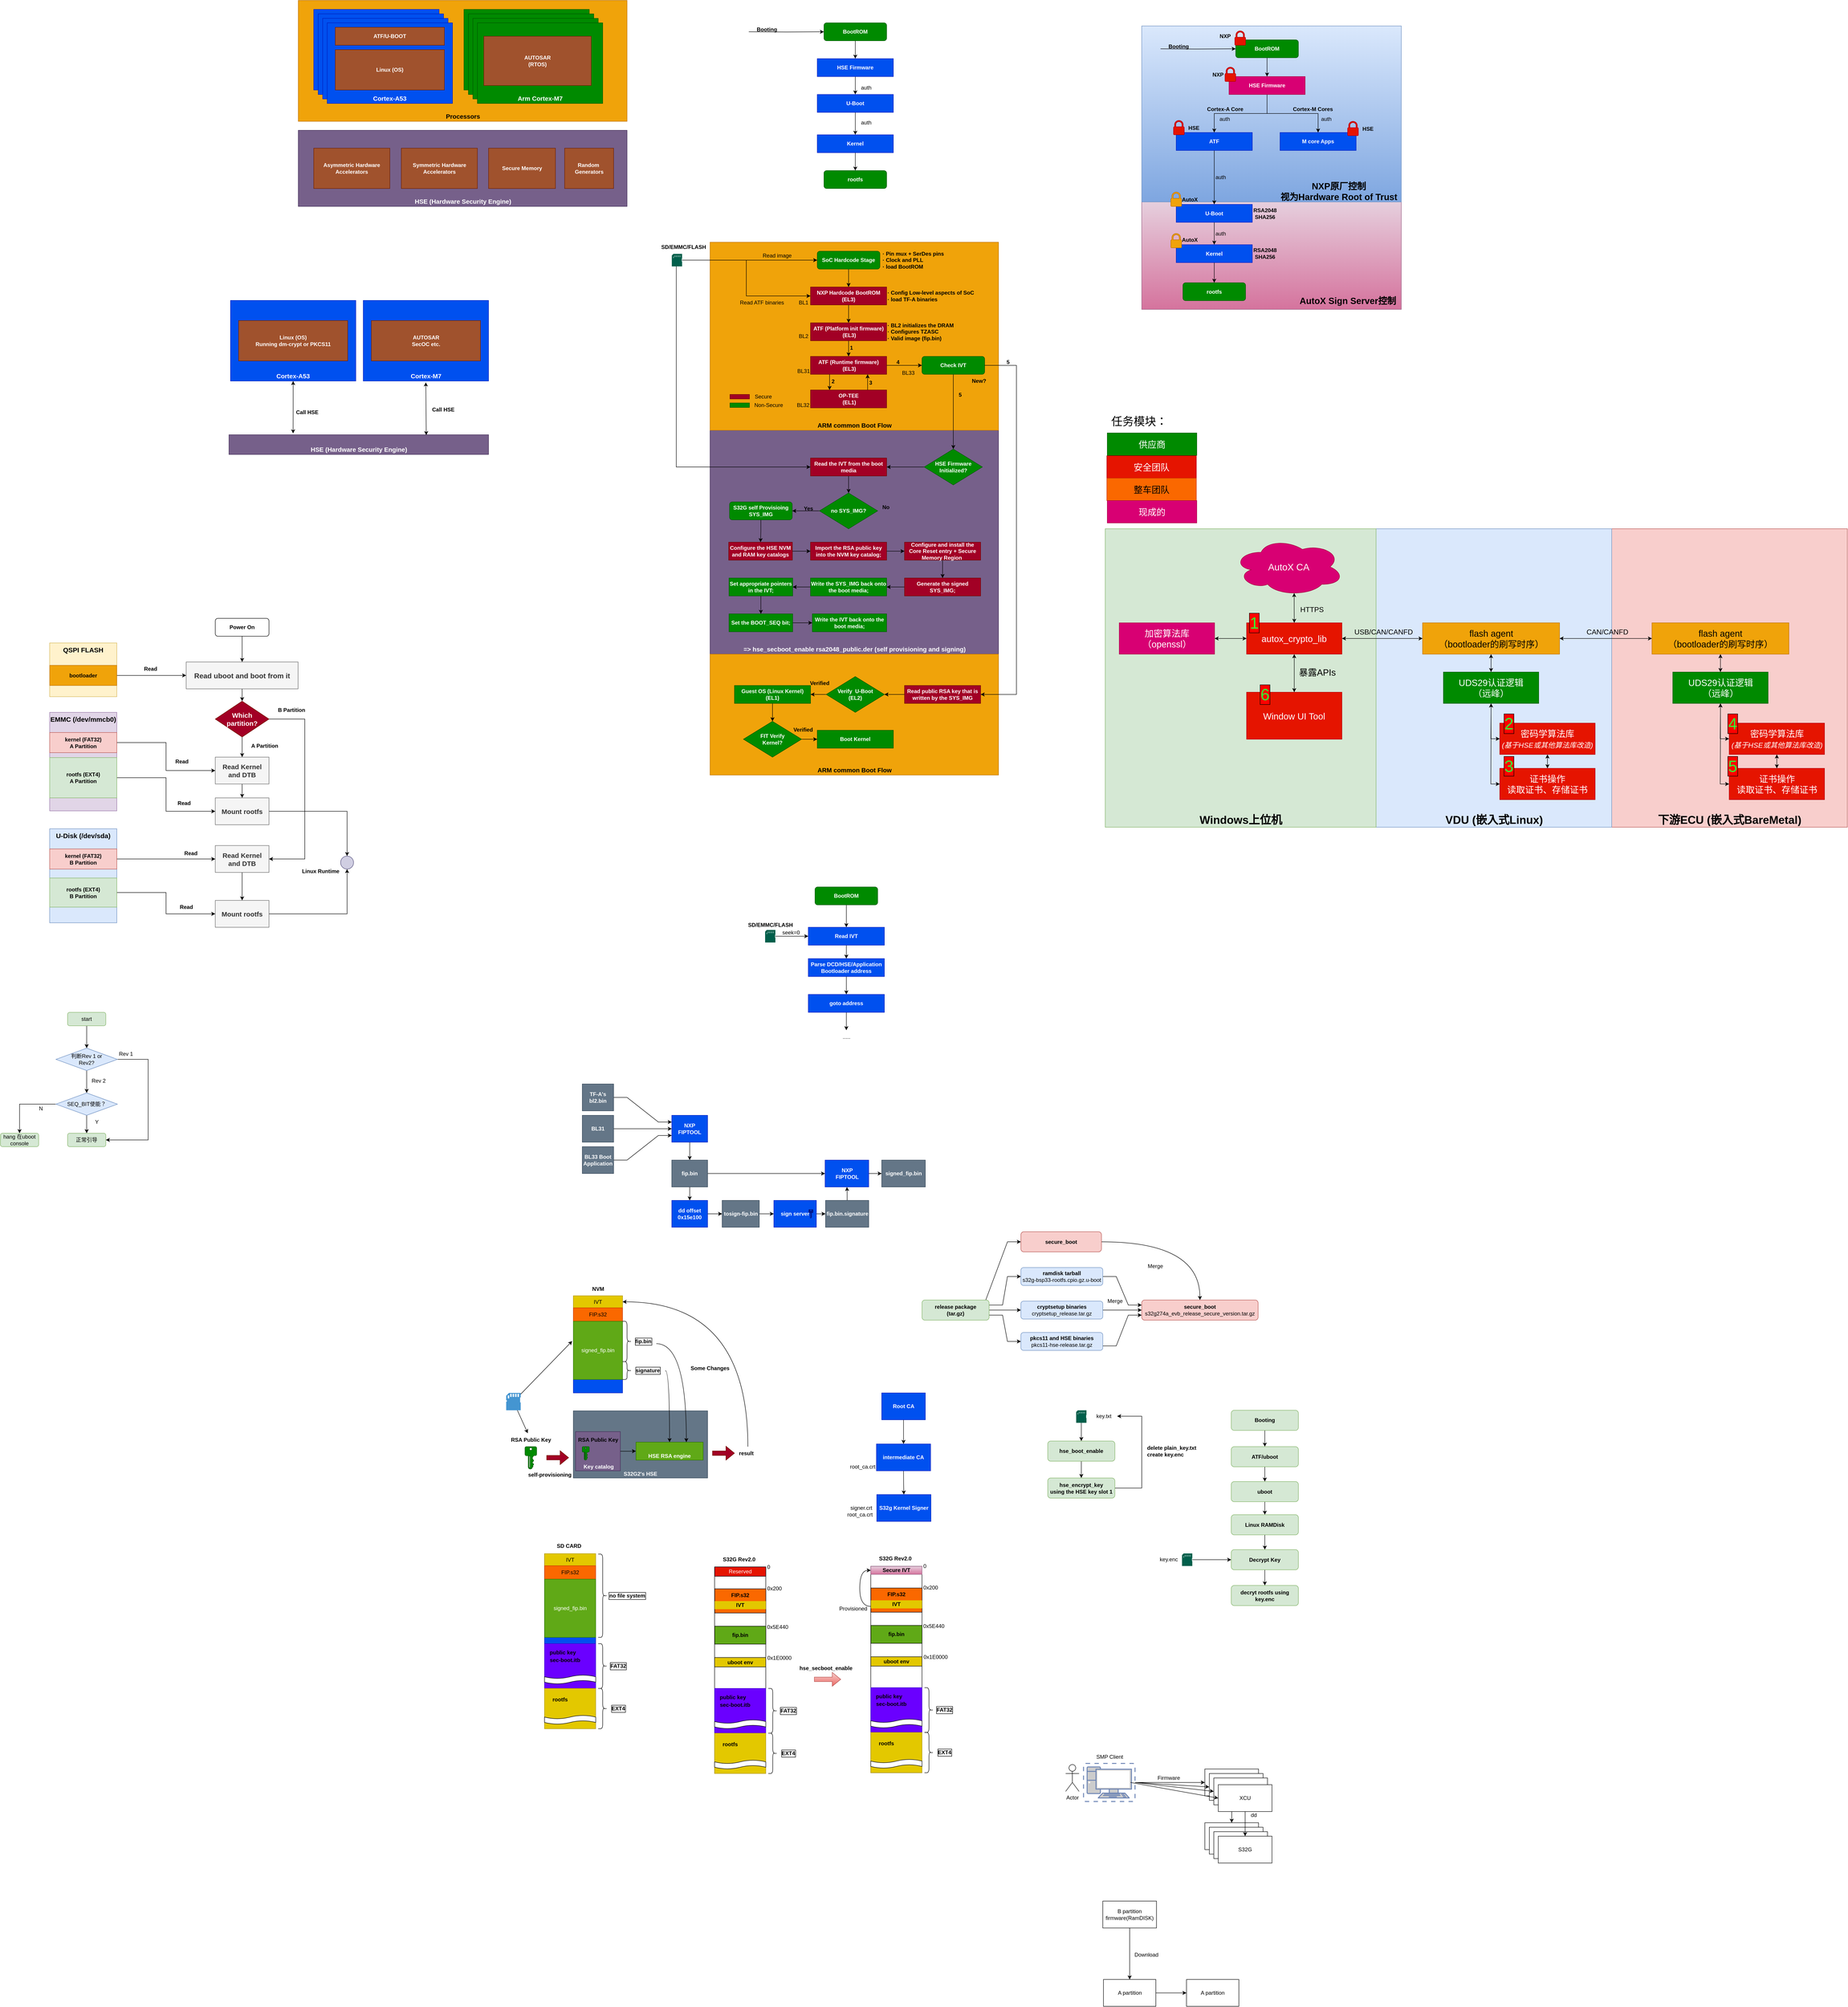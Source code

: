 <mxfile version="20.6.2" type="device"><diagram name="第 1 页" id="FobTePj_VbTd-Ppz8aLG"><mxGraphModel dx="3961" dy="1669" grid="1" gridSize="10" guides="1" tooltips="1" connect="1" arrows="1" fold="1" page="1" pageScale="1" pageWidth="827" pageHeight="1169" math="0" shadow="0"><root><mxCell id="0"/><mxCell id="1" parent="0"/><mxCell id="-EXO_0Klyu5GsVFktRUa-45" value="&lt;span style=&quot;font-size: 25px; font-weight: 700;&quot;&gt;下游ECU (嵌入式BareMetal)&lt;/span&gt;" style="rounded=0;whiteSpace=wrap;html=1;fontSize=16;fillColor=#f8cecc;strokeColor=#b85450;verticalAlign=bottom;" parent="1" vertex="1"><mxGeometry x="2030" y="1290" width="526.5" height="666.5" as="geometry"/></mxCell><mxCell id="-EXO_0Klyu5GsVFktRUa-44" value="&lt;span style=&quot;font-size: 25px; font-weight: 700;&quot;&gt;VDU (嵌入式Linux)&lt;/span&gt;" style="rounded=0;whiteSpace=wrap;html=1;fontSize=16;fillColor=#dae8fc;strokeColor=#6c8ebf;verticalAlign=bottom;" parent="1" vertex="1"><mxGeometry x="1503.5" y="1290" width="526.5" height="666.5" as="geometry"/></mxCell><mxCell id="-EXO_0Klyu5GsVFktRUa-42" value="Windows上位机" style="rounded=0;whiteSpace=wrap;html=1;fontSize=25;fillColor=#d5e8d4;strokeColor=#82b366;verticalAlign=bottom;fontStyle=1" parent="1" vertex="1"><mxGeometry x="898.5" y="1290" width="605" height="666.5" as="geometry"/></mxCell><mxCell id="B_ybjHFEloQDiI8B4Gon-51" value="" style="rounded=0;whiteSpace=wrap;html=1;fillColor=#e6d0de;strokeColor=#996185;gradientColor=#d5739d;" parent="1" vertex="1"><mxGeometry x="980" y="557.5" width="580" height="242.5" as="geometry"/></mxCell><mxCell id="B_ybjHFEloQDiI8B4Gon-50" value="" style="rounded=0;whiteSpace=wrap;html=1;fillColor=#dae8fc;strokeColor=#6c8ebf;gradientColor=#7ea6e0;" parent="1" vertex="1"><mxGeometry x="980" y="167" width="580" height="393" as="geometry"/></mxCell><mxCell id="sEi9Yv829PW1bHyt4c2J-9" value="Processors" style="rounded=0;whiteSpace=wrap;html=1;fillColor=#f0a30a;fontColor=#000000;strokeColor=#BD7000;verticalAlign=bottom;fontSize=14;fontStyle=1" parent="1" vertex="1"><mxGeometry x="-904.5" y="110" width="734.5" height="270" as="geometry"/></mxCell><mxCell id="Wq6IvpQs6uBBfWCSo5gb-210" value="S32G2's HSE" style="rounded=0;whiteSpace=wrap;html=1;fontStyle=1;fillColor=#647687;fontColor=#ffffff;strokeColor=#314354;verticalAlign=bottom;" parent="1" vertex="1"><mxGeometry x="-290" y="3260" width="300" height="150" as="geometry"/></mxCell><mxCell id="Wq6IvpQs6uBBfWCSo5gb-87" value="=&amp;gt; hse_secboot_enable rsa2048_public.der (self provisioning and signing)" style="rounded=0;whiteSpace=wrap;html=1;fillColor=#76608a;fontColor=#ffffff;strokeColor=#432D57;verticalAlign=bottom;fontSize=14;fontStyle=1" parent="1" vertex="1"><mxGeometry x="15.5" y="1070" width="644.5" height="500" as="geometry"/></mxCell><mxCell id="Wq6IvpQs6uBBfWCSo5gb-86" value="ARM common Boot Flow" style="rounded=0;whiteSpace=wrap;html=1;fillColor=#f0a30a;fontColor=#000000;strokeColor=#BD7000;verticalAlign=bottom;fontSize=14;fontStyle=1" parent="1" vertex="1"><mxGeometry x="15.5" y="650" width="644.5" height="420" as="geometry"/></mxCell><mxCell id="Wq6IvpQs6uBBfWCSo5gb-1" style="edgeStyle=orthogonalEdgeStyle;rounded=0;orthogonalLoop=1;jettySize=auto;html=1;exitX=0.5;exitY=1;exitDx=0;exitDy=0;entryX=0.5;entryY=0;entryDx=0;entryDy=0;" parent="1" source="Wq6IvpQs6uBBfWCSo5gb-2" target="Wq6IvpQs6uBBfWCSo5gb-4" edge="1"><mxGeometry relative="1" as="geometry"/></mxCell><mxCell id="Wq6IvpQs6uBBfWCSo5gb-2" value="BootROM" style="rounded=1;whiteSpace=wrap;html=1;fillColor=#008a00;strokeColor=#005700;fontColor=#ffffff;fontStyle=1" parent="1" vertex="1"><mxGeometry x="270" y="160" width="140" height="40" as="geometry"/></mxCell><mxCell id="Wq6IvpQs6uBBfWCSo5gb-3" style="edgeStyle=orthogonalEdgeStyle;rounded=0;orthogonalLoop=1;jettySize=auto;html=1;exitX=0.5;exitY=1;exitDx=0;exitDy=0;entryX=0.5;entryY=0;entryDx=0;entryDy=0;" parent="1" source="Wq6IvpQs6uBBfWCSo5gb-4" edge="1"><mxGeometry relative="1" as="geometry"><mxPoint x="340" y="320" as="targetPoint"/></mxGeometry></mxCell><mxCell id="Wq6IvpQs6uBBfWCSo5gb-4" value="HSE Firmware" style="rounded=0;whiteSpace=wrap;html=1;fillColor=#0050ef;fontColor=#ffffff;strokeColor=#001DBC;fontStyle=1" parent="1" vertex="1"><mxGeometry x="255" y="240" width="170" height="40" as="geometry"/></mxCell><mxCell id="Wq6IvpQs6uBBfWCSo5gb-27" style="edgeStyle=orthogonalEdgeStyle;rounded=0;orthogonalLoop=1;jettySize=auto;html=1;entryX=0;entryY=0.5;entryDx=0;entryDy=0;" parent="1" target="Wq6IvpQs6uBBfWCSo5gb-2" edge="1"><mxGeometry relative="1" as="geometry"><mxPoint x="102" y="180" as="sourcePoint"/></mxGeometry></mxCell><mxCell id="Wq6IvpQs6uBBfWCSo5gb-39" style="edgeStyle=orthogonalEdgeStyle;rounded=0;orthogonalLoop=1;jettySize=auto;html=1;exitX=0.5;exitY=1;exitDx=0;exitDy=0;entryX=0.5;entryY=0;entryDx=0;entryDy=0;" parent="1" source="Wq6IvpQs6uBBfWCSo5gb-40" target="Wq6IvpQs6uBBfWCSo5gb-42" edge="1"><mxGeometry relative="1" as="geometry"/></mxCell><mxCell id="Wq6IvpQs6uBBfWCSo5gb-40" value="SoC Hardcode Stage" style="rounded=1;whiteSpace=wrap;html=1;fillColor=#008a00;strokeColor=#005700;fontColor=#ffffff;fontStyle=1" parent="1" vertex="1"><mxGeometry x="255" y="670" width="140" height="40" as="geometry"/></mxCell><mxCell id="Wq6IvpQs6uBBfWCSo5gb-41" style="edgeStyle=orthogonalEdgeStyle;rounded=0;orthogonalLoop=1;jettySize=auto;html=1;exitX=0.5;exitY=1;exitDx=0;exitDy=0;entryX=0.5;entryY=0;entryDx=0;entryDy=0;" parent="1" source="Wq6IvpQs6uBBfWCSo5gb-42" target="Wq6IvpQs6uBBfWCSo5gb-47" edge="1"><mxGeometry relative="1" as="geometry"/></mxCell><mxCell id="Wq6IvpQs6uBBfWCSo5gb-42" value="NXP Hardcode BootROM (EL3)" style="rounded=0;whiteSpace=wrap;html=1;fillColor=#a20025;fontColor=#ffffff;strokeColor=#6F0000;fontStyle=1" parent="1" vertex="1"><mxGeometry x="240" y="750" width="170" height="40" as="geometry"/></mxCell><mxCell id="Wq6IvpQs6uBBfWCSo5gb-43" value="Read image" style="text;html=1;align=center;verticalAlign=middle;resizable=0;points=[];autosize=1;strokeColor=none;fillColor=none;" parent="1" vertex="1"><mxGeometry x="120" y="665" width="90" height="30" as="geometry"/></mxCell><mxCell id="Wq6IvpQs6uBBfWCSo5gb-44" value="· Pin mux + SerDes pins&lt;br&gt;· Clock and PLL&lt;br&gt;· load BootROM" style="text;html=1;align=left;verticalAlign=middle;resizable=0;points=[];autosize=1;strokeColor=none;fillColor=none;fontStyle=1" parent="1" vertex="1"><mxGeometry x="399" y="660" width="160" height="60" as="geometry"/></mxCell><mxCell id="Wq6IvpQs6uBBfWCSo5gb-45" value="· Config Low-level aspects of SoC&lt;br&gt;· load TF-A binaries" style="text;html=1;align=left;verticalAlign=middle;resizable=0;points=[];autosize=1;strokeColor=none;fillColor=none;fontStyle=1" parent="1" vertex="1"><mxGeometry x="410" y="750" width="220" height="40" as="geometry"/></mxCell><mxCell id="Wq6IvpQs6uBBfWCSo5gb-46" style="edgeStyle=orthogonalEdgeStyle;rounded=0;orthogonalLoop=1;jettySize=auto;html=1;exitX=0.5;exitY=1;exitDx=0;exitDy=0;" parent="1" source="Wq6IvpQs6uBBfWCSo5gb-47" target="Wq6IvpQs6uBBfWCSo5gb-52" edge="1"><mxGeometry relative="1" as="geometry"/></mxCell><mxCell id="Wq6IvpQs6uBBfWCSo5gb-47" value="ATF (Platform init firmware)&lt;br&gt;&amp;nbsp;(EL3)" style="rounded=0;whiteSpace=wrap;html=1;fillColor=#a20025;fontColor=#ffffff;strokeColor=#6F0000;fontStyle=1" parent="1" vertex="1"><mxGeometry x="240" y="830" width="170" height="40" as="geometry"/></mxCell><mxCell id="Wq6IvpQs6uBBfWCSo5gb-48" value="BL1" style="text;html=1;align=center;verticalAlign=middle;resizable=0;points=[];autosize=1;strokeColor=none;fillColor=none;" parent="1" vertex="1"><mxGeometry x="204" y="770" width="40" height="30" as="geometry"/></mxCell><mxCell id="Wq6IvpQs6uBBfWCSo5gb-49" value="BL2" style="text;html=1;align=center;verticalAlign=middle;resizable=0;points=[];autosize=1;strokeColor=none;fillColor=none;" parent="1" vertex="1"><mxGeometry x="204" y="845" width="40" height="30" as="geometry"/></mxCell><mxCell id="Wq6IvpQs6uBBfWCSo5gb-50" style="edgeStyle=orthogonalEdgeStyle;rounded=0;orthogonalLoop=1;jettySize=auto;html=1;exitX=1;exitY=0.5;exitDx=0;exitDy=0;" parent="1" source="Wq6IvpQs6uBBfWCSo5gb-52" target="Wq6IvpQs6uBBfWCSo5gb-88" edge="1"><mxGeometry relative="1" as="geometry"><mxPoint x="475" y="925" as="targetPoint"/></mxGeometry></mxCell><mxCell id="Wq6IvpQs6uBBfWCSo5gb-51" style="edgeStyle=orthogonalEdgeStyle;rounded=0;orthogonalLoop=1;jettySize=auto;html=1;exitX=0.25;exitY=1;exitDx=0;exitDy=0;entryX=0.25;entryY=0;entryDx=0;entryDy=0;" parent="1" source="Wq6IvpQs6uBBfWCSo5gb-52" target="Wq6IvpQs6uBBfWCSo5gb-57" edge="1"><mxGeometry relative="1" as="geometry"/></mxCell><mxCell id="Wq6IvpQs6uBBfWCSo5gb-52" value="ATF (Runtime firmware)&lt;br&gt;&amp;nbsp;(EL3)" style="rounded=0;whiteSpace=wrap;html=1;fillColor=#a20025;fontColor=#ffffff;strokeColor=#6F0000;fontStyle=1" parent="1" vertex="1"><mxGeometry x="240" y="905" width="170" height="40" as="geometry"/></mxCell><mxCell id="Wq6IvpQs6uBBfWCSo5gb-53" value="BL31" style="text;html=1;align=center;verticalAlign=middle;resizable=0;points=[];autosize=1;strokeColor=none;fillColor=none;" parent="1" vertex="1"><mxGeometry x="199" y="923" width="50" height="30" as="geometry"/></mxCell><mxCell id="Wq6IvpQs6uBBfWCSo5gb-56" style="edgeStyle=orthogonalEdgeStyle;rounded=0;orthogonalLoop=1;jettySize=auto;html=1;exitX=0.75;exitY=0;exitDx=0;exitDy=0;entryX=0.75;entryY=1;entryDx=0;entryDy=0;" parent="1" source="Wq6IvpQs6uBBfWCSo5gb-57" target="Wq6IvpQs6uBBfWCSo5gb-52" edge="1"><mxGeometry relative="1" as="geometry"/></mxCell><mxCell id="Wq6IvpQs6uBBfWCSo5gb-57" value="OP-TEE&lt;br&gt;&amp;nbsp;(EL1)" style="rounded=0;whiteSpace=wrap;html=1;fillColor=#a20025;fontColor=#ffffff;strokeColor=#6F0000;fontStyle=1" parent="1" vertex="1"><mxGeometry x="240" y="980" width="170" height="40" as="geometry"/></mxCell><mxCell id="Wq6IvpQs6uBBfWCSo5gb-58" value="BL32" style="text;html=1;align=center;verticalAlign=middle;resizable=0;points=[];autosize=1;strokeColor=none;fillColor=none;" parent="1" vertex="1"><mxGeometry x="198" y="999" width="50" height="30" as="geometry"/></mxCell><mxCell id="Wq6IvpQs6uBBfWCSo5gb-59" value="1&lt;br&gt;" style="text;html=1;align=center;verticalAlign=middle;resizable=0;points=[];autosize=1;strokeColor=none;fillColor=none;fontStyle=1" parent="1" vertex="1"><mxGeometry x="316" y="871" width="30" height="30" as="geometry"/></mxCell><mxCell id="Wq6IvpQs6uBBfWCSo5gb-60" value="2" style="text;html=1;align=center;verticalAlign=middle;resizable=0;points=[];autosize=1;strokeColor=none;fillColor=none;fontStyle=1" parent="1" vertex="1"><mxGeometry x="275" y="946" width="30" height="30" as="geometry"/></mxCell><mxCell id="Wq6IvpQs6uBBfWCSo5gb-61" value="3" style="text;html=1;align=center;verticalAlign=middle;resizable=0;points=[];autosize=1;strokeColor=none;fillColor=none;fontStyle=1" parent="1" vertex="1"><mxGeometry x="359" y="949" width="30" height="30" as="geometry"/></mxCell><mxCell id="Wq6IvpQs6uBBfWCSo5gb-62" value="4" style="text;html=1;align=center;verticalAlign=middle;resizable=0;points=[];autosize=1;strokeColor=none;fillColor=none;fontStyle=1" parent="1" vertex="1"><mxGeometry x="420" y="903" width="30" height="30" as="geometry"/></mxCell><mxCell id="Wq6IvpQs6uBBfWCSo5gb-64" value="5" style="text;html=1;align=center;verticalAlign=middle;resizable=0;points=[];autosize=1;strokeColor=none;fillColor=none;fontStyle=1" parent="1" vertex="1"><mxGeometry x="559" y="976" width="30" height="30" as="geometry"/></mxCell><mxCell id="Wq6IvpQs6uBBfWCSo5gb-65" style="edgeStyle=orthogonalEdgeStyle;rounded=0;orthogonalLoop=1;jettySize=auto;html=1;entryX=0;entryY=0.5;entryDx=0;entryDy=0;" parent="1" source="Wq6IvpQs6uBBfWCSo5gb-67" target="Wq6IvpQs6uBBfWCSo5gb-40" edge="1"><mxGeometry relative="1" as="geometry"/></mxCell><mxCell id="Wq6IvpQs6uBBfWCSo5gb-66" style="edgeStyle=orthogonalEdgeStyle;rounded=0;orthogonalLoop=1;jettySize=auto;html=1;entryX=0;entryY=0.5;entryDx=0;entryDy=0;" parent="1" source="Wq6IvpQs6uBBfWCSo5gb-67" target="Wq6IvpQs6uBBfWCSo5gb-42" edge="1"><mxGeometry relative="1" as="geometry"/></mxCell><mxCell id="Wq6IvpQs6uBBfWCSo5gb-95" style="edgeStyle=orthogonalEdgeStyle;rounded=0;orthogonalLoop=1;jettySize=auto;html=1;entryX=0;entryY=0.5;entryDx=0;entryDy=0;" parent="1" source="Wq6IvpQs6uBBfWCSo5gb-67" target="Wq6IvpQs6uBBfWCSo5gb-92" edge="1"><mxGeometry relative="1" as="geometry"><Array as="points"><mxPoint x="-60" y="1152"/></Array></mxGeometry></mxCell><mxCell id="Wq6IvpQs6uBBfWCSo5gb-67" value="" style="sketch=0;pointerEvents=1;shadow=0;dashed=0;html=1;strokeColor=none;fillColor=#005F4B;labelPosition=center;verticalLabelPosition=bottom;verticalAlign=top;align=center;outlineConnect=0;shape=mxgraph.veeam2.sd_card;" parent="1" vertex="1"><mxGeometry x="-70" y="676" width="23" height="28.0" as="geometry"/></mxCell><mxCell id="Wq6IvpQs6uBBfWCSo5gb-68" value="SD/EMMC/FLASH" style="text;html=1;align=center;verticalAlign=middle;resizable=0;points=[];autosize=1;strokeColor=none;fillColor=none;fontStyle=1" parent="1" vertex="1"><mxGeometry x="-104.5" y="646" width="120" height="30" as="geometry"/></mxCell><mxCell id="Wq6IvpQs6uBBfWCSo5gb-69" value="Read ATF binaries" style="text;html=1;align=center;verticalAlign=middle;resizable=0;points=[];autosize=1;strokeColor=none;fillColor=none;" parent="1" vertex="1"><mxGeometry x="70.5" y="770" width="120" height="30" as="geometry"/></mxCell><mxCell id="Wq6IvpQs6uBBfWCSo5gb-70" value="· BL2 initializes the DRAM &lt;br&gt;· Configures TZASC&lt;br&gt;· Valid image (fip.bin)" style="text;html=1;align=left;verticalAlign=middle;resizable=0;points=[];autosize=1;strokeColor=none;fillColor=none;fontStyle=1" parent="1" vertex="1"><mxGeometry x="410" y="820" width="170" height="60" as="geometry"/></mxCell><mxCell id="Wq6IvpQs6uBBfWCSo5gb-71" value="BL33" style="text;html=1;align=center;verticalAlign=middle;resizable=0;points=[];autosize=1;strokeColor=none;fillColor=none;" parent="1" vertex="1"><mxGeometry x="433" y="927" width="50" height="30" as="geometry"/></mxCell><mxCell id="Wq6IvpQs6uBBfWCSo5gb-72" value="" style="group" parent="1" vertex="1" connectable="0"><mxGeometry x="60" y="980" width="130.5" height="49" as="geometry"/></mxCell><mxCell id="Wq6IvpQs6uBBfWCSo5gb-73" value="" style="whiteSpace=wrap;html=1;fillColor=#a20025;fontColor=#ffffff;strokeColor=#6F0000;" parent="Wq6IvpQs6uBBfWCSo5gb-72" vertex="1"><mxGeometry y="10" width="43.5" height="10" as="geometry"/></mxCell><mxCell id="Wq6IvpQs6uBBfWCSo5gb-74" value="Secure" style="text;html=1;align=center;verticalAlign=middle;resizable=0;points=[];autosize=1;strokeColor=none;fillColor=none;" parent="Wq6IvpQs6uBBfWCSo5gb-72" vertex="1"><mxGeometry x="43.5" width="60" height="30" as="geometry"/></mxCell><mxCell id="Wq6IvpQs6uBBfWCSo5gb-75" value="" style="whiteSpace=wrap;html=1;fillColor=#008a00;fontColor=#ffffff;strokeColor=#005700;" parent="Wq6IvpQs6uBBfWCSo5gb-72" vertex="1"><mxGeometry y="29" width="43.5" height="10" as="geometry"/></mxCell><mxCell id="Wq6IvpQs6uBBfWCSo5gb-76" value="Non-Secure" style="text;html=1;align=center;verticalAlign=middle;resizable=0;points=[];autosize=1;strokeColor=none;fillColor=none;" parent="Wq6IvpQs6uBBfWCSo5gb-72" vertex="1"><mxGeometry x="40.5" y="19" width="90" height="30" as="geometry"/></mxCell><mxCell id="Wq6IvpQs6uBBfWCSo5gb-77" value="Booting" style="text;html=1;align=center;verticalAlign=middle;resizable=0;points=[];autosize=1;strokeColor=none;fillColor=none;fontStyle=1" parent="1" vertex="1"><mxGeometry x="107" y="160" width="70" height="30" as="geometry"/></mxCell><mxCell id="Wq6IvpQs6uBBfWCSo5gb-85" style="edgeStyle=orthogonalEdgeStyle;rounded=0;orthogonalLoop=1;jettySize=auto;html=1;exitX=0.5;exitY=1;exitDx=0;exitDy=0;entryX=0.5;entryY=0;entryDx=0;entryDy=0;" parent="1" source="Wq6IvpQs6uBBfWCSo5gb-78" target="Wq6IvpQs6uBBfWCSo5gb-84" edge="1"><mxGeometry relative="1" as="geometry"/></mxCell><mxCell id="Wq6IvpQs6uBBfWCSo5gb-78" value="Kernel" style="rounded=0;whiteSpace=wrap;html=1;fillColor=#0050ef;fontColor=#ffffff;strokeColor=#001DBC;fontStyle=1" parent="1" vertex="1"><mxGeometry x="255" y="410" width="170" height="40" as="geometry"/></mxCell><mxCell id="Wq6IvpQs6uBBfWCSo5gb-79" value="auth" style="text;html=1;align=center;verticalAlign=middle;resizable=0;points=[];autosize=1;strokeColor=none;fillColor=none;" parent="1" vertex="1"><mxGeometry x="339" y="290" width="50" height="30" as="geometry"/></mxCell><mxCell id="Wq6IvpQs6uBBfWCSo5gb-81" style="edgeStyle=orthogonalEdgeStyle;rounded=0;orthogonalLoop=1;jettySize=auto;html=1;exitX=0.5;exitY=1;exitDx=0;exitDy=0;" parent="1" source="Wq6IvpQs6uBBfWCSo5gb-80" target="Wq6IvpQs6uBBfWCSo5gb-78" edge="1"><mxGeometry relative="1" as="geometry"/></mxCell><mxCell id="Wq6IvpQs6uBBfWCSo5gb-80" value="U-Boot" style="rounded=0;whiteSpace=wrap;html=1;fillColor=#0050ef;fontColor=#ffffff;strokeColor=#001DBC;fontStyle=1" parent="1" vertex="1"><mxGeometry x="255" y="320" width="170" height="40" as="geometry"/></mxCell><mxCell id="Wq6IvpQs6uBBfWCSo5gb-83" value="auth" style="text;html=1;align=center;verticalAlign=middle;resizable=0;points=[];autosize=1;strokeColor=none;fillColor=none;" parent="1" vertex="1"><mxGeometry x="339" y="368" width="50" height="30" as="geometry"/></mxCell><mxCell id="Wq6IvpQs6uBBfWCSo5gb-84" value="rootfs" style="rounded=1;whiteSpace=wrap;html=1;fillColor=#008a00;strokeColor=#005700;fontColor=#ffffff;fontStyle=1" parent="1" vertex="1"><mxGeometry x="270" y="490" width="140" height="40" as="geometry"/></mxCell><mxCell id="Wq6IvpQs6uBBfWCSo5gb-91" style="edgeStyle=orthogonalEdgeStyle;rounded=0;orthogonalLoop=1;jettySize=auto;html=1;exitX=0.5;exitY=1;exitDx=0;exitDy=0;" parent="1" source="Wq6IvpQs6uBBfWCSo5gb-88" target="Wq6IvpQs6uBBfWCSo5gb-90" edge="1"><mxGeometry relative="1" as="geometry"/></mxCell><mxCell id="Wq6IvpQs6uBBfWCSo5gb-88" value="Check IVT" style="rounded=1;whiteSpace=wrap;html=1;fillColor=#008a00;strokeColor=#005700;fontColor=#ffffff;fontStyle=1" parent="1" vertex="1"><mxGeometry x="489" y="905" width="140" height="40" as="geometry"/></mxCell><mxCell id="Wq6IvpQs6uBBfWCSo5gb-94" style="edgeStyle=orthogonalEdgeStyle;rounded=0;orthogonalLoop=1;jettySize=auto;html=1;exitX=0;exitY=0.5;exitDx=0;exitDy=0;" parent="1" source="Wq6IvpQs6uBBfWCSo5gb-90" target="Wq6IvpQs6uBBfWCSo5gb-92" edge="1"><mxGeometry relative="1" as="geometry"/></mxCell><mxCell id="Wq6IvpQs6uBBfWCSo5gb-90" value="HSE Firmware&lt;br&gt;Initialized?" style="rhombus;whiteSpace=wrap;html=1;fontStyle=1;fillColor=#008a00;fontColor=#ffffff;strokeColor=#005700;" parent="1" vertex="1"><mxGeometry x="494" y="1112" width="130" height="80" as="geometry"/></mxCell><mxCell id="Wq6IvpQs6uBBfWCSo5gb-97" style="edgeStyle=orthogonalEdgeStyle;rounded=0;orthogonalLoop=1;jettySize=auto;html=1;exitX=0.5;exitY=1;exitDx=0;exitDy=0;" parent="1" source="Wq6IvpQs6uBBfWCSo5gb-92" target="Wq6IvpQs6uBBfWCSo5gb-96" edge="1"><mxGeometry relative="1" as="geometry"/></mxCell><mxCell id="Wq6IvpQs6uBBfWCSo5gb-92" value="Read the IVT from the boot media" style="rounded=0;whiteSpace=wrap;html=1;fillColor=#a20025;fontColor=#ffffff;strokeColor=#6F0000;fontStyle=1" parent="1" vertex="1"><mxGeometry x="240" y="1132" width="170" height="40" as="geometry"/></mxCell><mxCell id="Wq6IvpQs6uBBfWCSo5gb-104" style="edgeStyle=orthogonalEdgeStyle;rounded=0;orthogonalLoop=1;jettySize=auto;html=1;exitX=0;exitY=0.5;exitDx=0;exitDy=0;" parent="1" source="Wq6IvpQs6uBBfWCSo5gb-96" target="Wq6IvpQs6uBBfWCSo5gb-99" edge="1"><mxGeometry relative="1" as="geometry"/></mxCell><mxCell id="Wq6IvpQs6uBBfWCSo5gb-96" value="no SYS_IMG?" style="rhombus;whiteSpace=wrap;html=1;fontStyle=1;fillColor=#008a00;fontColor=#ffffff;strokeColor=#005700;" parent="1" vertex="1"><mxGeometry x="260" y="1210" width="130" height="80" as="geometry"/></mxCell><mxCell id="Wq6IvpQs6uBBfWCSo5gb-106" style="edgeStyle=orthogonalEdgeStyle;rounded=0;orthogonalLoop=1;jettySize=auto;html=1;exitX=0.5;exitY=1;exitDx=0;exitDy=0;" parent="1" source="Wq6IvpQs6uBBfWCSo5gb-99" target="Wq6IvpQs6uBBfWCSo5gb-102" edge="1"><mxGeometry relative="1" as="geometry"/></mxCell><mxCell id="Wq6IvpQs6uBBfWCSo5gb-99" value="S32G self Provisioing&lt;br&gt;SYS_IMG" style="rounded=1;whiteSpace=wrap;html=1;fillColor=#008a00;strokeColor=#005700;fontColor=#ffffff;fontStyle=1" parent="1" vertex="1"><mxGeometry x="59" y="1230" width="140" height="40" as="geometry"/></mxCell><mxCell id="Wq6IvpQs6uBBfWCSo5gb-101" value="Yes" style="text;html=1;align=center;verticalAlign=middle;resizable=0;points=[];autosize=1;strokeColor=none;fillColor=none;fontStyle=1" parent="1" vertex="1"><mxGeometry x="215" y="1230" width="40" height="30" as="geometry"/></mxCell><mxCell id="Wq6IvpQs6uBBfWCSo5gb-107" style="edgeStyle=orthogonalEdgeStyle;rounded=0;orthogonalLoop=1;jettySize=auto;html=1;exitX=1;exitY=0.5;exitDx=0;exitDy=0;" parent="1" source="Wq6IvpQs6uBBfWCSo5gb-102" target="Wq6IvpQs6uBBfWCSo5gb-105" edge="1"><mxGeometry relative="1" as="geometry"/></mxCell><mxCell id="Wq6IvpQs6uBBfWCSo5gb-102" value="Configure the HSE NVM and RAM key catalogs" style="rounded=0;whiteSpace=wrap;html=1;fillColor=#a20025;fontColor=#ffffff;strokeColor=#6F0000;fontStyle=1" parent="1" vertex="1"><mxGeometry x="57.13" y="1320" width="142.25" height="40" as="geometry"/></mxCell><mxCell id="Wq6IvpQs6uBBfWCSo5gb-110" style="edgeStyle=orthogonalEdgeStyle;rounded=0;orthogonalLoop=1;jettySize=auto;html=1;exitX=1;exitY=0.5;exitDx=0;exitDy=0;" parent="1" source="Wq6IvpQs6uBBfWCSo5gb-105" target="Wq6IvpQs6uBBfWCSo5gb-108" edge="1"><mxGeometry relative="1" as="geometry"/></mxCell><mxCell id="Wq6IvpQs6uBBfWCSo5gb-105" value="Import the RSA public key into the NVM key catalog;" style="rounded=0;whiteSpace=wrap;html=1;fillColor=#a20025;fontColor=#ffffff;strokeColor=#6F0000;fontStyle=1" parent="1" vertex="1"><mxGeometry x="240" y="1320" width="170" height="40" as="geometry"/></mxCell><mxCell id="Wq6IvpQs6uBBfWCSo5gb-117" style="edgeStyle=orthogonalEdgeStyle;rounded=0;orthogonalLoop=1;jettySize=auto;html=1;exitX=0.5;exitY=1;exitDx=0;exitDy=0;" parent="1" source="Wq6IvpQs6uBBfWCSo5gb-108" target="Wq6IvpQs6uBBfWCSo5gb-114" edge="1"><mxGeometry relative="1" as="geometry"/></mxCell><mxCell id="Wq6IvpQs6uBBfWCSo5gb-108" value="Configure and install the Core Reset entry + Secure Memory Region&amp;nbsp;" style="rounded=0;whiteSpace=wrap;html=1;fillColor=#a20025;fontColor=#ffffff;strokeColor=#6F0000;fontStyle=1" parent="1" vertex="1"><mxGeometry x="450" y="1320" width="170" height="40" as="geometry"/></mxCell><mxCell id="Wq6IvpQs6uBBfWCSo5gb-111" value="No" style="text;html=1;align=center;verticalAlign=middle;resizable=0;points=[];autosize=1;strokeColor=none;fillColor=none;fontStyle=1" parent="1" vertex="1"><mxGeometry x="388" y="1227" width="40" height="30" as="geometry"/></mxCell><mxCell id="Wq6IvpQs6uBBfWCSo5gb-119" style="edgeStyle=orthogonalEdgeStyle;rounded=0;orthogonalLoop=1;jettySize=auto;html=1;exitX=0;exitY=0.5;exitDx=0;exitDy=0;" parent="1" source="Wq6IvpQs6uBBfWCSo5gb-114" target="Wq6IvpQs6uBBfWCSo5gb-118" edge="1"><mxGeometry relative="1" as="geometry"/></mxCell><mxCell id="Wq6IvpQs6uBBfWCSo5gb-114" value="Generate the signed SYS_IMG;" style="rounded=0;whiteSpace=wrap;html=1;fillColor=#a20025;fontColor=#ffffff;strokeColor=#6F0000;fontStyle=1" parent="1" vertex="1"><mxGeometry x="450" y="1400" width="170" height="40" as="geometry"/></mxCell><mxCell id="Wq6IvpQs6uBBfWCSo5gb-122" style="edgeStyle=orthogonalEdgeStyle;rounded=0;orthogonalLoop=1;jettySize=auto;html=1;exitX=0;exitY=0.5;exitDx=0;exitDy=0;entryX=1;entryY=0.5;entryDx=0;entryDy=0;" parent="1" source="Wq6IvpQs6uBBfWCSo5gb-118" target="Wq6IvpQs6uBBfWCSo5gb-121" edge="1"><mxGeometry relative="1" as="geometry"/></mxCell><mxCell id="Wq6IvpQs6uBBfWCSo5gb-118" value="Write the SYS_IMG back onto the boot media;" style="rounded=0;whiteSpace=wrap;html=1;fillColor=#008a00;fontColor=#ffffff;strokeColor=#005700;fontStyle=1" parent="1" vertex="1"><mxGeometry x="240" y="1400" width="170" height="40" as="geometry"/></mxCell><mxCell id="Wq6IvpQs6uBBfWCSo5gb-124" style="edgeStyle=orthogonalEdgeStyle;rounded=0;orthogonalLoop=1;jettySize=auto;html=1;exitX=0.5;exitY=1;exitDx=0;exitDy=0;entryX=0.5;entryY=0;entryDx=0;entryDy=0;" parent="1" source="Wq6IvpQs6uBBfWCSo5gb-121" target="Wq6IvpQs6uBBfWCSo5gb-123" edge="1"><mxGeometry relative="1" as="geometry"/></mxCell><mxCell id="Wq6IvpQs6uBBfWCSo5gb-121" value="Set appropriate pointers in the IVT;" style="rounded=0;whiteSpace=wrap;html=1;fillColor=#008a00;fontColor=#ffffff;strokeColor=#005700;fontStyle=1" parent="1" vertex="1"><mxGeometry x="57.87" y="1400" width="142.25" height="40" as="geometry"/></mxCell><mxCell id="Wq6IvpQs6uBBfWCSo5gb-127" style="edgeStyle=orthogonalEdgeStyle;rounded=0;orthogonalLoop=1;jettySize=auto;html=1;exitX=1;exitY=0.5;exitDx=0;exitDy=0;" parent="1" source="Wq6IvpQs6uBBfWCSo5gb-123" target="Wq6IvpQs6uBBfWCSo5gb-125" edge="1"><mxGeometry relative="1" as="geometry"/></mxCell><mxCell id="Wq6IvpQs6uBBfWCSo5gb-123" value="Set the BOOT_SEQ bit;" style="rounded=0;whiteSpace=wrap;html=1;fillColor=#008a00;fontColor=#ffffff;strokeColor=#005700;fontStyle=1" parent="1" vertex="1"><mxGeometry x="57.87" y="1480" width="142.25" height="40" as="geometry"/></mxCell><mxCell id="Wq6IvpQs6uBBfWCSo5gb-125" value="Write the IVT back onto the boot media;" style="rounded=0;whiteSpace=wrap;html=1;fillColor=#008a00;fontColor=#ffffff;strokeColor=#005700;fontStyle=1" parent="1" vertex="1"><mxGeometry x="244" y="1480" width="166" height="40" as="geometry"/></mxCell><mxCell id="Wq6IvpQs6uBBfWCSo5gb-128" value="ARM common Boot Flow" style="rounded=0;whiteSpace=wrap;html=1;fillColor=#f0a30a;fontColor=#000000;strokeColor=#BD7000;verticalAlign=bottom;fontSize=14;fontStyle=1" parent="1" vertex="1"><mxGeometry x="15.5" y="1570" width="644.5" height="270" as="geometry"/></mxCell><mxCell id="Wq6IvpQs6uBBfWCSo5gb-141" style="edgeStyle=orthogonalEdgeStyle;rounded=0;orthogonalLoop=1;jettySize=auto;html=1;exitX=0.5;exitY=1;exitDx=0;exitDy=0;entryX=0.5;entryY=0;entryDx=0;entryDy=0;" parent="1" source="Wq6IvpQs6uBBfWCSo5gb-63" target="Wq6IvpQs6uBBfWCSo5gb-140" edge="1"><mxGeometry relative="1" as="geometry"/></mxCell><mxCell id="Wq6IvpQs6uBBfWCSo5gb-63" value="Guest OS (Linux Kernel) (EL1)" style="rounded=0;whiteSpace=wrap;html=1;fillColor=#008a00;fontColor=#ffffff;strokeColor=#005700;fontStyle=1" parent="1" vertex="1"><mxGeometry x="70" y="1640" width="170" height="40" as="geometry"/></mxCell><mxCell id="Wq6IvpQs6uBBfWCSo5gb-130" value="New?" style="text;html=1;align=center;verticalAlign=middle;resizable=0;points=[];autosize=1;strokeColor=none;fillColor=none;fontStyle=1" parent="1" vertex="1"><mxGeometry x="586" y="945" width="60" height="30" as="geometry"/></mxCell><mxCell id="Wq6IvpQs6uBBfWCSo5gb-131" value="5" style="text;html=1;align=center;verticalAlign=middle;resizable=0;points=[];autosize=1;strokeColor=none;fillColor=none;fontStyle=1" parent="1" vertex="1"><mxGeometry x="666" y="903" width="30" height="30" as="geometry"/></mxCell><mxCell id="Wq6IvpQs6uBBfWCSo5gb-136" style="edgeStyle=orthogonalEdgeStyle;rounded=0;orthogonalLoop=1;jettySize=auto;html=1;exitX=0;exitY=0.5;exitDx=0;exitDy=0;" parent="1" source="Wq6IvpQs6uBBfWCSo5gb-134" target="Wq6IvpQs6uBBfWCSo5gb-135" edge="1"><mxGeometry relative="1" as="geometry"/></mxCell><mxCell id="Wq6IvpQs6uBBfWCSo5gb-134" value="Read&amp;nbsp;public RSA key that is written by the SYS_IMG" style="rounded=0;whiteSpace=wrap;html=1;fillColor=#a20025;fontColor=#ffffff;strokeColor=#6F0000;fontStyle=1" parent="1" vertex="1"><mxGeometry x="450" y="1640" width="170" height="40" as="geometry"/></mxCell><mxCell id="Wq6IvpQs6uBBfWCSo5gb-137" style="edgeStyle=orthogonalEdgeStyle;rounded=0;orthogonalLoop=1;jettySize=auto;html=1;exitX=0;exitY=0.5;exitDx=0;exitDy=0;" parent="1" source="Wq6IvpQs6uBBfWCSo5gb-135" target="Wq6IvpQs6uBBfWCSo5gb-63" edge="1"><mxGeometry relative="1" as="geometry"/></mxCell><mxCell id="Wq6IvpQs6uBBfWCSo5gb-135" value="Verify&amp;nbsp; U-Boot&lt;br&gt;(EL2)" style="rhombus;whiteSpace=wrap;html=1;fontStyle=1;fillColor=#008a00;fontColor=#ffffff;strokeColor=#005700;" parent="1" vertex="1"><mxGeometry x="275" y="1620" width="130" height="80" as="geometry"/></mxCell><mxCell id="Wq6IvpQs6uBBfWCSo5gb-138" value="Verified" style="text;html=1;align=center;verticalAlign=middle;resizable=0;points=[];autosize=1;strokeColor=none;fillColor=none;fontStyle=1" parent="1" vertex="1"><mxGeometry x="225" y="1620" width="70" height="30" as="geometry"/></mxCell><mxCell id="Wq6IvpQs6uBBfWCSo5gb-143" style="edgeStyle=orthogonalEdgeStyle;rounded=0;orthogonalLoop=1;jettySize=auto;html=1;exitX=1;exitY=0.5;exitDx=0;exitDy=0;" parent="1" source="Wq6IvpQs6uBBfWCSo5gb-140" target="Wq6IvpQs6uBBfWCSo5gb-142" edge="1"><mxGeometry relative="1" as="geometry"/></mxCell><mxCell id="Wq6IvpQs6uBBfWCSo5gb-140" value="FIT Verify&lt;br&gt;Kernel?" style="rhombus;whiteSpace=wrap;html=1;fontStyle=1;fillColor=#008a00;fontColor=#ffffff;strokeColor=#005700;" parent="1" vertex="1"><mxGeometry x="90" y="1720" width="130" height="80" as="geometry"/></mxCell><mxCell id="Wq6IvpQs6uBBfWCSo5gb-142" value="Boot Kernel" style="rounded=0;whiteSpace=wrap;html=1;fillColor=#008a00;fontColor=#ffffff;strokeColor=#005700;fontStyle=1" parent="1" vertex="1"><mxGeometry x="255" y="1740" width="170" height="40" as="geometry"/></mxCell><mxCell id="Wq6IvpQs6uBBfWCSo5gb-144" value="Verified" style="text;html=1;align=center;verticalAlign=middle;resizable=0;points=[];autosize=1;strokeColor=none;fillColor=none;fontStyle=1" parent="1" vertex="1"><mxGeometry x="188" y="1724" width="70" height="30" as="geometry"/></mxCell><mxCell id="Wq6IvpQs6uBBfWCSo5gb-139" style="edgeStyle=orthogonalEdgeStyle;rounded=0;orthogonalLoop=1;jettySize=auto;html=1;exitX=1;exitY=0.5;exitDx=0;exitDy=0;entryX=1;entryY=0.5;entryDx=0;entryDy=0;" parent="1" source="Wq6IvpQs6uBBfWCSo5gb-88" target="Wq6IvpQs6uBBfWCSo5gb-134" edge="1"><mxGeometry relative="1" as="geometry"><Array as="points"><mxPoint x="700" y="925"/><mxPoint x="700" y="1660"/></Array></mxGeometry></mxCell><mxCell id="Wq6IvpQs6uBBfWCSo5gb-147" style="edgeStyle=orthogonalEdgeStyle;rounded=0;orthogonalLoop=1;jettySize=auto;html=1;exitX=0.5;exitY=1;exitDx=0;exitDy=0;" parent="1" source="Wq6IvpQs6uBBfWCSo5gb-145" target="Wq6IvpQs6uBBfWCSo5gb-146" edge="1"><mxGeometry relative="1" as="geometry"/></mxCell><mxCell id="Wq6IvpQs6uBBfWCSo5gb-145" value="BootROM" style="rounded=1;whiteSpace=wrap;html=1;fillColor=#008a00;strokeColor=#005700;fontColor=#ffffff;fontStyle=1" parent="1" vertex="1"><mxGeometry x="250" y="2090" width="140" height="40" as="geometry"/></mxCell><mxCell id="Wq6IvpQs6uBBfWCSo5gb-154" style="edgeStyle=orthogonalEdgeStyle;rounded=0;orthogonalLoop=1;jettySize=auto;html=1;exitX=0.5;exitY=1;exitDx=0;exitDy=0;entryX=0.5;entryY=0;entryDx=0;entryDy=0;" parent="1" source="Wq6IvpQs6uBBfWCSo5gb-146" target="Wq6IvpQs6uBBfWCSo5gb-153" edge="1"><mxGeometry relative="1" as="geometry"/></mxCell><mxCell id="Wq6IvpQs6uBBfWCSo5gb-146" value="Read IVT" style="rounded=0;whiteSpace=wrap;html=1;fillColor=#0050ef;fontColor=#ffffff;strokeColor=#001DBC;fontStyle=1" parent="1" vertex="1"><mxGeometry x="235" y="2180" width="170" height="40" as="geometry"/></mxCell><mxCell id="Wq6IvpQs6uBBfWCSo5gb-150" value="" style="group" parent="1" vertex="1" connectable="0"><mxGeometry x="90" y="2160" width="131.5" height="58" as="geometry"/></mxCell><mxCell id="Wq6IvpQs6uBBfWCSo5gb-148" value="" style="sketch=0;pointerEvents=1;shadow=0;dashed=0;html=1;strokeColor=none;fillColor=#005F4B;labelPosition=center;verticalLabelPosition=bottom;verticalAlign=top;align=center;outlineConnect=0;shape=mxgraph.veeam2.sd_card;" parent="Wq6IvpQs6uBBfWCSo5gb-150" vertex="1"><mxGeometry x="48.5" y="26" width="23" height="28.0" as="geometry"/></mxCell><mxCell id="Wq6IvpQs6uBBfWCSo5gb-149" value="SD/EMMC/FLASH" style="text;html=1;align=center;verticalAlign=middle;resizable=0;points=[];autosize=1;strokeColor=none;fillColor=none;fontStyle=1" parent="Wq6IvpQs6uBBfWCSo5gb-150" vertex="1"><mxGeometry width="120" height="30" as="geometry"/></mxCell><mxCell id="Wq6IvpQs6uBBfWCSo5gb-152" value="seek=0" style="text;html=1;align=center;verticalAlign=middle;resizable=0;points=[];autosize=1;strokeColor=none;fillColor=none;" parent="Wq6IvpQs6uBBfWCSo5gb-150" vertex="1"><mxGeometry x="75.5" y="17" width="60" height="30" as="geometry"/></mxCell><mxCell id="Wq6IvpQs6uBBfWCSo5gb-151" style="edgeStyle=orthogonalEdgeStyle;rounded=0;orthogonalLoop=1;jettySize=auto;html=1;" parent="1" source="Wq6IvpQs6uBBfWCSo5gb-148" target="Wq6IvpQs6uBBfWCSo5gb-146" edge="1"><mxGeometry relative="1" as="geometry"/></mxCell><mxCell id="Wq6IvpQs6uBBfWCSo5gb-156" style="edgeStyle=orthogonalEdgeStyle;rounded=0;orthogonalLoop=1;jettySize=auto;html=1;exitX=0.5;exitY=1;exitDx=0;exitDy=0;entryX=0.5;entryY=0;entryDx=0;entryDy=0;" parent="1" source="Wq6IvpQs6uBBfWCSo5gb-153" target="Wq6IvpQs6uBBfWCSo5gb-155" edge="1"><mxGeometry relative="1" as="geometry"/></mxCell><mxCell id="Wq6IvpQs6uBBfWCSo5gb-153" value="Parse DCD/HSE/Application Bootloader address" style="rounded=0;whiteSpace=wrap;html=1;fillColor=#0050ef;fontColor=#ffffff;strokeColor=#001DBC;fontStyle=1" parent="1" vertex="1"><mxGeometry x="235" y="2250" width="170" height="40" as="geometry"/></mxCell><mxCell id="Wq6IvpQs6uBBfWCSo5gb-159" style="edgeStyle=orthogonalEdgeStyle;rounded=0;orthogonalLoop=1;jettySize=auto;html=1;exitX=0.5;exitY=1;exitDx=0;exitDy=0;" parent="1" source="Wq6IvpQs6uBBfWCSo5gb-155" target="Wq6IvpQs6uBBfWCSo5gb-158" edge="1"><mxGeometry relative="1" as="geometry"/></mxCell><mxCell id="Wq6IvpQs6uBBfWCSo5gb-155" value="goto address" style="rounded=0;whiteSpace=wrap;html=1;fillColor=#0050ef;fontColor=#ffffff;strokeColor=#001DBC;fontStyle=1" parent="1" vertex="1"><mxGeometry x="235" y="2330" width="170" height="40" as="geometry"/></mxCell><mxCell id="Wq6IvpQs6uBBfWCSo5gb-158" value="....." style="text;html=1;align=center;verticalAlign=middle;resizable=0;points=[];autosize=1;strokeColor=none;fillColor=none;" parent="1" vertex="1"><mxGeometry x="300" y="2410" width="40" height="30" as="geometry"/></mxCell><mxCell id="Wq6IvpQs6uBBfWCSo5gb-165" style="edgeStyle=entityRelationEdgeStyle;rounded=0;orthogonalLoop=1;jettySize=auto;html=1;exitX=1;exitY=0.5;exitDx=0;exitDy=0;entryX=0;entryY=0.25;entryDx=0;entryDy=0;" parent="1" source="Wq6IvpQs6uBBfWCSo5gb-160" target="Wq6IvpQs6uBBfWCSo5gb-163" edge="1"><mxGeometry relative="1" as="geometry"/></mxCell><mxCell id="Wq6IvpQs6uBBfWCSo5gb-160" value="TF-A's bl2.bin" style="rounded=0;whiteSpace=wrap;html=1;fillColor=#647687;fontColor=#ffffff;strokeColor=#314354;fontStyle=1" parent="1" vertex="1"><mxGeometry x="-270" y="2530" width="70" height="60" as="geometry"/></mxCell><mxCell id="Wq6IvpQs6uBBfWCSo5gb-166" style="edgeStyle=orthogonalEdgeStyle;curved=1;rounded=0;orthogonalLoop=1;jettySize=auto;html=1;exitX=1;exitY=0.5;exitDx=0;exitDy=0;" parent="1" source="Wq6IvpQs6uBBfWCSo5gb-161" target="Wq6IvpQs6uBBfWCSo5gb-163" edge="1"><mxGeometry relative="1" as="geometry"/></mxCell><mxCell id="Wq6IvpQs6uBBfWCSo5gb-161" value="BL31" style="rounded=0;whiteSpace=wrap;html=1;fillColor=#647687;fontColor=#ffffff;strokeColor=#314354;fontStyle=1" parent="1" vertex="1"><mxGeometry x="-270" y="2600" width="70" height="60" as="geometry"/></mxCell><mxCell id="Wq6IvpQs6uBBfWCSo5gb-167" style="edgeStyle=entityRelationEdgeStyle;rounded=0;orthogonalLoop=1;jettySize=auto;html=1;exitX=1;exitY=0.5;exitDx=0;exitDy=0;entryX=0;entryY=0.75;entryDx=0;entryDy=0;" parent="1" source="Wq6IvpQs6uBBfWCSo5gb-162" target="Wq6IvpQs6uBBfWCSo5gb-163" edge="1"><mxGeometry relative="1" as="geometry"/></mxCell><mxCell id="Wq6IvpQs6uBBfWCSo5gb-162" value="BL33 Boot Application" style="rounded=0;whiteSpace=wrap;html=1;fillColor=#647687;fontColor=#ffffff;strokeColor=#314354;fontStyle=1" parent="1" vertex="1"><mxGeometry x="-270" y="2670" width="70" height="60" as="geometry"/></mxCell><mxCell id="Wq6IvpQs6uBBfWCSo5gb-188" style="edgeStyle=orthogonalEdgeStyle;curved=1;rounded=0;orthogonalLoop=1;jettySize=auto;html=1;exitX=0.5;exitY=1;exitDx=0;exitDy=0;" parent="1" source="Wq6IvpQs6uBBfWCSo5gb-163" target="Wq6IvpQs6uBBfWCSo5gb-170" edge="1"><mxGeometry relative="1" as="geometry"/></mxCell><mxCell id="Wq6IvpQs6uBBfWCSo5gb-163" value="NXP&lt;br&gt;FIPTOOL" style="rounded=0;whiteSpace=wrap;html=1;fontStyle=1;fillColor=#0050ef;fontColor=#ffffff;strokeColor=#001DBC;" parent="1" vertex="1"><mxGeometry x="-70" y="2600" width="80" height="60" as="geometry"/></mxCell><mxCell id="Wq6IvpQs6uBBfWCSo5gb-174" style="edgeStyle=orthogonalEdgeStyle;curved=1;rounded=0;orthogonalLoop=1;jettySize=auto;html=1;exitX=0.5;exitY=1;exitDx=0;exitDy=0;fontStyle=1" parent="1" source="Wq6IvpQs6uBBfWCSo5gb-170" target="Wq6IvpQs6uBBfWCSo5gb-173" edge="1"><mxGeometry relative="1" as="geometry"/></mxCell><mxCell id="Wq6IvpQs6uBBfWCSo5gb-190" style="edgeStyle=orthogonalEdgeStyle;curved=1;rounded=0;orthogonalLoop=1;jettySize=auto;html=1;exitX=1;exitY=0.5;exitDx=0;exitDy=0;fontStyle=1" parent="1" source="Wq6IvpQs6uBBfWCSo5gb-170" target="Wq6IvpQs6uBBfWCSo5gb-189" edge="1"><mxGeometry relative="1" as="geometry"/></mxCell><mxCell id="Wq6IvpQs6uBBfWCSo5gb-170" value="fip.bin" style="rounded=0;whiteSpace=wrap;html=1;fontStyle=1;fillColor=#647687;fontColor=#ffffff;strokeColor=#314354;" parent="1" vertex="1"><mxGeometry x="-70" y="2700" width="80" height="60" as="geometry"/></mxCell><mxCell id="Wq6IvpQs6uBBfWCSo5gb-176" style="edgeStyle=orthogonalEdgeStyle;curved=1;rounded=0;orthogonalLoop=1;jettySize=auto;html=1;exitX=1;exitY=0.5;exitDx=0;exitDy=0;fontStyle=1" parent="1" source="Wq6IvpQs6uBBfWCSo5gb-173" target="Wq6IvpQs6uBBfWCSo5gb-175" edge="1"><mxGeometry relative="1" as="geometry"/></mxCell><mxCell id="Wq6IvpQs6uBBfWCSo5gb-173" value="dd offset&lt;br&gt;0x15e100" style="rounded=0;whiteSpace=wrap;html=1;fontStyle=1;fillColor=#0050ef;fontColor=#ffffff;strokeColor=#001DBC;" parent="1" vertex="1"><mxGeometry x="-70" y="2790" width="80" height="60" as="geometry"/></mxCell><mxCell id="Wq6IvpQs6uBBfWCSo5gb-179" style="edgeStyle=orthogonalEdgeStyle;curved=1;rounded=0;orthogonalLoop=1;jettySize=auto;html=1;exitX=1;exitY=0.5;exitDx=0;exitDy=0;entryX=0;entryY=0.5;entryDx=0;entryDy=0;fontStyle=1" parent="1" source="Wq6IvpQs6uBBfWCSo5gb-175" target="Wq6IvpQs6uBBfWCSo5gb-177" edge="1"><mxGeometry relative="1" as="geometry"/></mxCell><mxCell id="Wq6IvpQs6uBBfWCSo5gb-175" value="tosign-fip.bin" style="rounded=0;whiteSpace=wrap;html=1;fontStyle=1;fillColor=#647687;fontColor=#ffffff;strokeColor=#314354;" parent="1" vertex="1"><mxGeometry x="42.5" y="2790" width="83" height="60" as="geometry"/></mxCell><mxCell id="Wq6IvpQs6uBBfWCSo5gb-185" style="edgeStyle=orthogonalEdgeStyle;curved=1;rounded=0;orthogonalLoop=1;jettySize=auto;html=1;exitX=1;exitY=0.5;exitDx=0;exitDy=0;fontStyle=1" parent="1" source="Wq6IvpQs6uBBfWCSo5gb-177" target="Wq6IvpQs6uBBfWCSo5gb-183" edge="1"><mxGeometry relative="1" as="geometry"/></mxCell><mxCell id="Wq6IvpQs6uBBfWCSo5gb-177" value="sign server" style="rounded=0;whiteSpace=wrap;html=1;fontStyle=1;fillColor=#0050ef;fontColor=#ffffff;strokeColor=#001DBC;" parent="1" vertex="1"><mxGeometry x="158" y="2790" width="95" height="60" as="geometry"/></mxCell><mxCell id="Wq6IvpQs6uBBfWCSo5gb-178" value="" style="sketch=0;aspect=fixed;pointerEvents=1;shadow=0;dashed=0;html=1;strokeColor=none;labelPosition=center;verticalLabelPosition=bottom;verticalAlign=top;align=center;fillColor=#00188D;shape=mxgraph.mscae.enterprise.key_permissions;fontStyle=1" parent="1" vertex="1"><mxGeometry x="235.6" y="2810" width="10.4" height="20" as="geometry"/></mxCell><mxCell id="Wq6IvpQs6uBBfWCSo5gb-191" style="edgeStyle=orthogonalEdgeStyle;curved=1;rounded=0;orthogonalLoop=1;jettySize=auto;html=1;exitX=0.5;exitY=0;exitDx=0;exitDy=0;fontStyle=1" parent="1" source="Wq6IvpQs6uBBfWCSo5gb-183" target="Wq6IvpQs6uBBfWCSo5gb-189" edge="1"><mxGeometry relative="1" as="geometry"/></mxCell><mxCell id="Wq6IvpQs6uBBfWCSo5gb-183" value="fip.bin.signature" style="rounded=0;whiteSpace=wrap;html=1;fontStyle=1;fillColor=#647687;fontColor=#ffffff;strokeColor=#314354;" parent="1" vertex="1"><mxGeometry x="273.5" y="2790" width="96.5" height="60" as="geometry"/></mxCell><mxCell id="Wq6IvpQs6uBBfWCSo5gb-193" style="edgeStyle=orthogonalEdgeStyle;curved=1;rounded=0;orthogonalLoop=1;jettySize=auto;html=1;exitX=1;exitY=0.5;exitDx=0;exitDy=0;fontStyle=1" parent="1" source="Wq6IvpQs6uBBfWCSo5gb-189" target="Wq6IvpQs6uBBfWCSo5gb-192" edge="1"><mxGeometry relative="1" as="geometry"/></mxCell><mxCell id="Wq6IvpQs6uBBfWCSo5gb-189" value="NXP&lt;br&gt;FIPTOOL" style="rounded=0;whiteSpace=wrap;html=1;fontStyle=1;fillColor=#0050ef;fontColor=#ffffff;strokeColor=#001DBC;" parent="1" vertex="1"><mxGeometry x="272.5" y="2700" width="97.5" height="60" as="geometry"/></mxCell><mxCell id="Wq6IvpQs6uBBfWCSo5gb-192" value="signed_fip.bin" style="rounded=0;whiteSpace=wrap;html=1;fontStyle=1;fillColor=#647687;fontColor=#ffffff;strokeColor=#314354;" parent="1" vertex="1"><mxGeometry x="399" y="2700" width="97.5" height="60" as="geometry"/></mxCell><mxCell id="Wq6IvpQs6uBBfWCSo5gb-194" value="" style="rounded=0;whiteSpace=wrap;html=1;fontStyle=1;fillColor=#0050ef;fontColor=#ffffff;strokeColor=#001DBC;" parent="1" vertex="1"><mxGeometry x="-290" y="3003" width="110" height="217" as="geometry"/></mxCell><mxCell id="Wq6IvpQs6uBBfWCSo5gb-195" value="NVM" style="text;html=1;align=center;verticalAlign=middle;resizable=0;points=[];autosize=1;strokeColor=none;fillColor=none;fontStyle=1" parent="1" vertex="1"><mxGeometry x="-260" y="2973" width="50" height="30" as="geometry"/></mxCell><mxCell id="Wq6IvpQs6uBBfWCSo5gb-196" value="IVT" style="rounded=0;whiteSpace=wrap;html=1;fillColor=#e3c800;fontColor=#000000;strokeColor=#B09500;" parent="1" vertex="1"><mxGeometry x="-290" y="3003" width="110" height="27" as="geometry"/></mxCell><mxCell id="Wq6IvpQs6uBBfWCSo5gb-197" value="FIP.s32" style="rounded=0;whiteSpace=wrap;html=1;fillColor=#fa6800;fontColor=#000000;strokeColor=#C73500;" parent="1" vertex="1"><mxGeometry x="-290" y="3030" width="110" height="30" as="geometry"/></mxCell><mxCell id="Wq6IvpQs6uBBfWCSo5gb-198" value="signed_fip.bin" style="rounded=0;whiteSpace=wrap;html=1;fillColor=#60a917;strokeColor=#2D7600;fontColor=#ffffff;" parent="1" vertex="1"><mxGeometry x="-290" y="3060" width="110" height="130" as="geometry"/></mxCell><mxCell id="Wq6IvpQs6uBBfWCSo5gb-199" value="" style="shape=curlyBracket;whiteSpace=wrap;html=1;rounded=1;flipH=1;labelPosition=right;verticalLabelPosition=middle;align=left;verticalAlign=middle;" parent="1" vertex="1"><mxGeometry x="-180" y="3060" width="20" height="90" as="geometry"/></mxCell><mxCell id="Wq6IvpQs6uBBfWCSo5gb-200" value="" style="shape=curlyBracket;whiteSpace=wrap;html=1;rounded=1;flipH=1;labelPosition=right;verticalLabelPosition=middle;align=left;verticalAlign=middle;" parent="1" vertex="1"><mxGeometry x="-180" y="3150" width="20" height="40" as="geometry"/></mxCell><mxCell id="Wq6IvpQs6uBBfWCSo5gb-229" style="edgeStyle=orthogonalEdgeStyle;curved=1;rounded=0;orthogonalLoop=1;jettySize=auto;html=1;" parent="1" source="Wq6IvpQs6uBBfWCSo5gb-201" target="Wq6IvpQs6uBBfWCSo5gb-223" edge="1"><mxGeometry relative="1" as="geometry"><Array as="points"><mxPoint x="-75" y="3170"/></Array></mxGeometry></mxCell><mxCell id="Wq6IvpQs6uBBfWCSo5gb-201" value="signature" style="text;html=1;align=center;verticalAlign=middle;resizable=0;points=[];autosize=1;strokeColor=none;fillColor=none;fontStyle=1;labelBorderColor=default;" parent="1" vertex="1"><mxGeometry x="-164.5" y="3155" width="80" height="30" as="geometry"/></mxCell><mxCell id="Wq6IvpQs6uBBfWCSo5gb-202" value="fip.bin" style="text;html=1;align=center;verticalAlign=middle;resizable=0;points=[];autosize=1;strokeColor=none;fillColor=none;fontStyle=1;labelBorderColor=default;" parent="1" vertex="1"><mxGeometry x="-164.5" y="3090" width="60" height="30" as="geometry"/></mxCell><mxCell id="Wq6IvpQs6uBBfWCSo5gb-203" value="" style="pointerEvents=1;shadow=0;dashed=0;html=1;strokeColor=none;fillColor=#4495D1;labelPosition=center;verticalLabelPosition=bottom;verticalAlign=top;align=center;outlineConnect=0;shape=mxgraph.veeam.sd_card;" parent="1" vertex="1"><mxGeometry x="-440" y="3220" width="32.4" height="38.8" as="geometry"/></mxCell><mxCell id="Wq6IvpQs6uBBfWCSo5gb-204" value="" style="endArrow=classic;html=1;rounded=0;curved=1;entryX=-0.023;entryY=0.34;entryDx=0;entryDy=0;entryPerimeter=0;" parent="1" source="Wq6IvpQs6uBBfWCSo5gb-203" target="Wq6IvpQs6uBBfWCSo5gb-198" edge="1"><mxGeometry width="50" height="50" relative="1" as="geometry"><mxPoint x="-447.6" y="3240" as="sourcePoint"/><mxPoint x="-397.6" y="3190" as="targetPoint"/></mxGeometry></mxCell><mxCell id="Wq6IvpQs6uBBfWCSo5gb-207" value="" style="group" parent="1" vertex="1" connectable="0"><mxGeometry x="-440" y="3310" width="165" height="80" as="geometry"/></mxCell><mxCell id="Wq6IvpQs6uBBfWCSo5gb-205" value="" style="sketch=0;aspect=fixed;pointerEvents=1;shadow=0;dashed=0;html=1;strokeColor=#005700;labelPosition=center;verticalLabelPosition=bottom;verticalAlign=top;align=center;fillColor=#008a00;shape=mxgraph.mscae.enterprise.key_permissions;fontColor=#ffffff;" parent="Wq6IvpQs6uBBfWCSo5gb-207" vertex="1"><mxGeometry x="42" y="30" width="26" height="50" as="geometry"/></mxCell><mxCell id="Wq6IvpQs6uBBfWCSo5gb-206" value="RSA Public Key" style="text;html=1;align=center;verticalAlign=middle;resizable=0;points=[];autosize=1;strokeColor=none;fillColor=none;fontStyle=1" parent="Wq6IvpQs6uBBfWCSo5gb-207" vertex="1"><mxGeometry width="110" height="30" as="geometry"/></mxCell><mxCell id="Wq6IvpQs6uBBfWCSo5gb-209" value="" style="shape=flexArrow;endArrow=classic;html=1;rounded=0;curved=1;fillColor=#a20025;strokeColor=#6F0000;" parent="Wq6IvpQs6uBBfWCSo5gb-207" edge="1"><mxGeometry width="50" height="50" relative="1" as="geometry"><mxPoint x="90" y="54.57" as="sourcePoint"/><mxPoint x="140" y="54.57" as="targetPoint"/></mxGeometry></mxCell><mxCell id="Wq6IvpQs6uBBfWCSo5gb-230" value="&amp;nbsp;Key catalog" style="rounded=0;whiteSpace=wrap;html=1;fontStyle=1;fillColor=#76608a;fontColor=#ffffff;strokeColor=#432D57;verticalAlign=bottom;" parent="1" vertex="1"><mxGeometry x="-285" y="3306.5" width="100" height="87.5" as="geometry"/></mxCell><mxCell id="Wq6IvpQs6uBBfWCSo5gb-208" value="" style="endArrow=classic;html=1;rounded=0;curved=1;" parent="1" source="Wq6IvpQs6uBBfWCSo5gb-203" target="Wq6IvpQs6uBBfWCSo5gb-206" edge="1"><mxGeometry width="50" height="50" relative="1" as="geometry"><mxPoint x="-130" y="3530" as="sourcePoint"/><mxPoint x="-80" y="3480" as="targetPoint"/></mxGeometry></mxCell><mxCell id="Wq6IvpQs6uBBfWCSo5gb-226" style="edgeStyle=orthogonalEdgeStyle;curved=1;rounded=0;orthogonalLoop=1;jettySize=auto;html=1;entryX=0;entryY=0.5;entryDx=0;entryDy=0;" parent="1" source="Wq6IvpQs6uBBfWCSo5gb-230" target="Wq6IvpQs6uBBfWCSo5gb-223" edge="1"><mxGeometry relative="1" as="geometry"/></mxCell><mxCell id="Wq6IvpQs6uBBfWCSo5gb-212" value="" style="sketch=0;aspect=fixed;pointerEvents=1;shadow=0;dashed=0;html=1;strokeColor=#005700;labelPosition=center;verticalLabelPosition=bottom;verticalAlign=top;align=center;fillColor=#008a00;shape=mxgraph.mscae.enterprise.key_permissions;fontColor=#ffffff;" parent="1" vertex="1"><mxGeometry x="-270" y="3340" width="15.6" height="30" as="geometry"/></mxCell><mxCell id="Wq6IvpQs6uBBfWCSo5gb-213" value="self-provisioning" style="text;html=1;align=center;verticalAlign=middle;resizable=0;points=[];autosize=1;strokeColor=none;fillColor=none;fontStyle=1" parent="1" vertex="1"><mxGeometry x="-403" y="3388" width="120" height="30" as="geometry"/></mxCell><mxCell id="Wq6IvpQs6uBBfWCSo5gb-214" value="RSA Public Key" style="text;html=1;align=center;verticalAlign=middle;resizable=0;points=[];autosize=1;strokeColor=none;fillColor=none;fontStyle=1" parent="1" vertex="1"><mxGeometry x="-290" y="3310" width="110" height="30" as="geometry"/></mxCell><mxCell id="Wq6IvpQs6uBBfWCSo5gb-223" value="HSE RSA engine" style="rounded=0;whiteSpace=wrap;html=1;fillColor=#60a917;strokeColor=#2D7600;fontColor=#ffffff;fontStyle=1;verticalAlign=bottom;" parent="1" vertex="1"><mxGeometry x="-150" y="3330" width="150" height="40" as="geometry"/></mxCell><mxCell id="Wq6IvpQs6uBBfWCSo5gb-228" style="edgeStyle=orthogonalEdgeStyle;curved=1;rounded=0;orthogonalLoop=1;jettySize=auto;html=1;entryX=0.75;entryY=0;entryDx=0;entryDy=0;" parent="1" source="Wq6IvpQs6uBBfWCSo5gb-202" target="Wq6IvpQs6uBBfWCSo5gb-223" edge="1"><mxGeometry relative="1" as="geometry"><Array as="points"><mxPoint x="-37" y="3110"/></Array></mxGeometry></mxCell><mxCell id="Wq6IvpQs6uBBfWCSo5gb-233" value="" style="shape=flexArrow;endArrow=classic;html=1;rounded=0;curved=1;fillColor=#a20025;strokeColor=#6F0000;" parent="1" edge="1"><mxGeometry width="50" height="50" relative="1" as="geometry"><mxPoint x="20.5" y="3354.58" as="sourcePoint"/><mxPoint x="70.5" y="3354.58" as="targetPoint"/></mxGeometry></mxCell><mxCell id="AKbw9LmyPq3Rt259pDQ4-24" style="edgeStyle=orthogonalEdgeStyle;rounded=0;orthogonalLoop=1;jettySize=auto;html=1;entryX=1;entryY=0.5;entryDx=0;entryDy=0;curved=1;" parent="1" source="Wq6IvpQs6uBBfWCSo5gb-234" target="Wq6IvpQs6uBBfWCSo5gb-196" edge="1"><mxGeometry relative="1" as="geometry"><Array as="points"><mxPoint x="100" y="3017"/></Array></mxGeometry></mxCell><mxCell id="Wq6IvpQs6uBBfWCSo5gb-234" value="result" style="text;html=1;align=center;verticalAlign=middle;resizable=0;points=[];autosize=1;strokeColor=none;fillColor=none;fontStyle=1" parent="1" vertex="1"><mxGeometry x="65.5" y="3340" width="60" height="30" as="geometry"/></mxCell><mxCell id="Wq6IvpQs6uBBfWCSo5gb-240" style="edgeStyle=orthogonalEdgeStyle;curved=1;rounded=0;orthogonalLoop=1;jettySize=auto;html=1;exitX=0.5;exitY=1;exitDx=0;exitDy=0;" parent="1" source="Wq6IvpQs6uBBfWCSo5gb-235" target="Wq6IvpQs6uBBfWCSo5gb-236" edge="1"><mxGeometry relative="1" as="geometry"/></mxCell><mxCell id="Wq6IvpQs6uBBfWCSo5gb-235" value="Root CA" style="rounded=0;whiteSpace=wrap;html=1;fontStyle=1;fillColor=#0050ef;fontColor=#ffffff;strokeColor=#001DBC;" parent="1" vertex="1"><mxGeometry x="399" y="3220" width="97.5" height="60" as="geometry"/></mxCell><mxCell id="Wq6IvpQs6uBBfWCSo5gb-239" style="edgeStyle=orthogonalEdgeStyle;curved=1;rounded=0;orthogonalLoop=1;jettySize=auto;html=1;exitX=0.5;exitY=1;exitDx=0;exitDy=0;entryX=0.5;entryY=0;entryDx=0;entryDy=0;" parent="1" source="Wq6IvpQs6uBBfWCSo5gb-236" target="Wq6IvpQs6uBBfWCSo5gb-238" edge="1"><mxGeometry relative="1" as="geometry"/></mxCell><mxCell id="Wq6IvpQs6uBBfWCSo5gb-236" value="intermediate CA" style="rounded=0;whiteSpace=wrap;html=1;fontStyle=1;fillColor=#0050ef;fontColor=#ffffff;strokeColor=#001DBC;" parent="1" vertex="1"><mxGeometry x="387.25" y="3334" width="121" height="60" as="geometry"/></mxCell><mxCell id="Wq6IvpQs6uBBfWCSo5gb-238" value="S32g Kernel Signer" style="rounded=0;whiteSpace=wrap;html=1;fontStyle=1;fillColor=#0050ef;fontColor=#ffffff;strokeColor=#001DBC;" parent="1" vertex="1"><mxGeometry x="388" y="3447" width="121" height="60" as="geometry"/></mxCell><mxCell id="Wq6IvpQs6uBBfWCSo5gb-241" value="root_ca.crt" style="text;html=1;align=center;verticalAlign=middle;resizable=0;points=[];autosize=1;strokeColor=none;fillColor=none;" parent="1" vertex="1"><mxGeometry x="310" y="3477" width="80" height="30" as="geometry"/></mxCell><mxCell id="Wq6IvpQs6uBBfWCSo5gb-242" value="root_ca.crt" style="text;html=1;align=center;verticalAlign=middle;resizable=0;points=[];autosize=1;strokeColor=none;fillColor=none;" parent="1" vertex="1"><mxGeometry x="316" y="3370" width="80" height="30" as="geometry"/></mxCell><mxCell id="Wq6IvpQs6uBBfWCSo5gb-243" value="signer.crt" style="text;html=1;align=center;verticalAlign=middle;resizable=0;points=[];autosize=1;strokeColor=none;fillColor=none;" parent="1" vertex="1"><mxGeometry x="318" y="3462" width="70" height="30" as="geometry"/></mxCell><mxCell id="ngoskjnf7oLKVKvk5QpH-6" style="edgeStyle=entityRelationEdgeStyle;rounded=0;orthogonalLoop=1;jettySize=auto;html=1;exitX=1;exitY=0.25;exitDx=0;exitDy=0;" parent="1" source="ngoskjnf7oLKVKvk5QpH-1" target="ngoskjnf7oLKVKvk5QpH-2" edge="1"><mxGeometry relative="1" as="geometry"/></mxCell><mxCell id="ngoskjnf7oLKVKvk5QpH-7" style="edgeStyle=entityRelationEdgeStyle;rounded=0;orthogonalLoop=1;jettySize=auto;html=1;exitX=1;exitY=0.75;exitDx=0;exitDy=0;" parent="1" source="ngoskjnf7oLKVKvk5QpH-1" target="ngoskjnf7oLKVKvk5QpH-4" edge="1"><mxGeometry relative="1" as="geometry"/></mxCell><mxCell id="ngoskjnf7oLKVKvk5QpH-8" style="edgeStyle=entityRelationEdgeStyle;rounded=0;orthogonalLoop=1;jettySize=auto;html=1;exitX=1;exitY=0.5;exitDx=0;exitDy=0;" parent="1" source="ngoskjnf7oLKVKvk5QpH-1" target="ngoskjnf7oLKVKvk5QpH-3" edge="1"><mxGeometry relative="1" as="geometry"/></mxCell><mxCell id="ngoskjnf7oLKVKvk5QpH-10" style="edgeStyle=entityRelationEdgeStyle;rounded=0;orthogonalLoop=1;jettySize=auto;html=1;exitX=0.75;exitY=0;exitDx=0;exitDy=0;" parent="1" source="ngoskjnf7oLKVKvk5QpH-1" target="ngoskjnf7oLKVKvk5QpH-9" edge="1"><mxGeometry relative="1" as="geometry"/></mxCell><mxCell id="ngoskjnf7oLKVKvk5QpH-1" value="release package&lt;br&gt;(tar.gz)" style="rounded=1;whiteSpace=wrap;html=1;fontStyle=1;fillColor=#d5e8d4;strokeColor=#82b366;" parent="1" vertex="1"><mxGeometry x="489" y="3012.5" width="150" height="45" as="geometry"/></mxCell><mxCell id="ngoskjnf7oLKVKvk5QpH-13" style="edgeStyle=entityRelationEdgeStyle;rounded=0;orthogonalLoop=1;jettySize=auto;html=1;exitX=1;exitY=0.5;exitDx=0;exitDy=0;entryX=0;entryY=0.25;entryDx=0;entryDy=0;" parent="1" source="ngoskjnf7oLKVKvk5QpH-2" target="ngoskjnf7oLKVKvk5QpH-11" edge="1"><mxGeometry relative="1" as="geometry"/></mxCell><mxCell id="ngoskjnf7oLKVKvk5QpH-2" value="&lt;b&gt;ramdisk tarball&lt;br&gt;&lt;/b&gt;s32g-bsp33-rootfs.cpio.gz.u-boot" style="rounded=1;whiteSpace=wrap;html=1;fillColor=#dae8fc;strokeColor=#6c8ebf;" parent="1" vertex="1"><mxGeometry x="710" y="2940" width="183" height="40" as="geometry"/></mxCell><mxCell id="ngoskjnf7oLKVKvk5QpH-14" style="edgeStyle=entityRelationEdgeStyle;rounded=0;orthogonalLoop=1;jettySize=auto;html=1;exitX=1;exitY=0.5;exitDx=0;exitDy=0;" parent="1" source="ngoskjnf7oLKVKvk5QpH-3" target="ngoskjnf7oLKVKvk5QpH-11" edge="1"><mxGeometry relative="1" as="geometry"/></mxCell><mxCell id="ngoskjnf7oLKVKvk5QpH-3" value="&lt;b&gt;cryptsetup binaries&lt;br&gt;&lt;/b&gt;cryptsetup_release.tar.gz" style="rounded=1;whiteSpace=wrap;html=1;fillColor=#dae8fc;strokeColor=#6c8ebf;" parent="1" vertex="1"><mxGeometry x="710" y="3015" width="183" height="40" as="geometry"/></mxCell><mxCell id="ngoskjnf7oLKVKvk5QpH-16" style="edgeStyle=entityRelationEdgeStyle;rounded=0;orthogonalLoop=1;jettySize=auto;html=1;exitX=1;exitY=0.75;exitDx=0;exitDy=0;entryX=0;entryY=0.75;entryDx=0;entryDy=0;" parent="1" source="ngoskjnf7oLKVKvk5QpH-4" target="ngoskjnf7oLKVKvk5QpH-11" edge="1"><mxGeometry relative="1" as="geometry"/></mxCell><mxCell id="ngoskjnf7oLKVKvk5QpH-4" value="&lt;b&gt;pkcs11 and HSE binaries&lt;br&gt;&lt;/b&gt;pkcs11-hse-release.tar.gz" style="rounded=1;whiteSpace=wrap;html=1;fillColor=#dae8fc;strokeColor=#6c8ebf;" parent="1" vertex="1"><mxGeometry x="710" y="3085" width="183" height="40" as="geometry"/></mxCell><mxCell id="ngoskjnf7oLKVKvk5QpH-18" style="edgeStyle=orthogonalEdgeStyle;rounded=0;orthogonalLoop=1;jettySize=auto;html=1;entryX=0.5;entryY=0;entryDx=0;entryDy=0;curved=1;" parent="1" source="ngoskjnf7oLKVKvk5QpH-9" target="ngoskjnf7oLKVKvk5QpH-11" edge="1"><mxGeometry relative="1" as="geometry"/></mxCell><mxCell id="ngoskjnf7oLKVKvk5QpH-9" value="secure_boot" style="rounded=1;whiteSpace=wrap;html=1;fontStyle=1;fillColor=#f8cecc;strokeColor=#b85450;" parent="1" vertex="1"><mxGeometry x="710" y="2860" width="180" height="45" as="geometry"/></mxCell><mxCell id="ngoskjnf7oLKVKvk5QpH-11" value="secure_boot&lt;br&gt;&lt;span style=&quot;font-weight: normal;&quot;&gt;s32g274a_evb_release_secure_version.tar.gz&lt;/span&gt;" style="rounded=1;whiteSpace=wrap;html=1;fontStyle=1;fillColor=#f8cecc;strokeColor=#b85450;" parent="1" vertex="1"><mxGeometry x="980" y="3012.5" width="260" height="45" as="geometry"/></mxCell><mxCell id="ngoskjnf7oLKVKvk5QpH-17" value="Merge" style="text;html=1;align=center;verticalAlign=middle;resizable=0;points=[];autosize=1;strokeColor=none;fillColor=none;" parent="1" vertex="1"><mxGeometry x="890" y="3000" width="60" height="30" as="geometry"/></mxCell><mxCell id="ngoskjnf7oLKVKvk5QpH-19" value="Merge" style="text;html=1;align=center;verticalAlign=middle;resizable=0;points=[];autosize=1;strokeColor=none;fillColor=none;" parent="1" vertex="1"><mxGeometry x="980" y="2922" width="60" height="30" as="geometry"/></mxCell><mxCell id="ngoskjnf7oLKVKvk5QpH-27" style="edgeStyle=none;rounded=0;orthogonalLoop=1;jettySize=auto;html=1;exitX=0.5;exitY=1;exitDx=0;exitDy=0;" parent="1" source="ngoskjnf7oLKVKvk5QpH-20" target="ngoskjnf7oLKVKvk5QpH-25" edge="1"><mxGeometry relative="1" as="geometry"/></mxCell><mxCell id="ngoskjnf7oLKVKvk5QpH-20" value="hse_boot_enable" style="rounded=1;whiteSpace=wrap;html=1;fontStyle=1;fillColor=#d5e8d4;strokeColor=#82b366;" parent="1" vertex="1"><mxGeometry x="770" y="3327.5" width="150" height="45" as="geometry"/></mxCell><mxCell id="ngoskjnf7oLKVKvk5QpH-22" style="rounded=0;orthogonalLoop=1;jettySize=auto;html=1;entryX=0.5;entryY=0;entryDx=0;entryDy=0;" parent="1" source="ngoskjnf7oLKVKvk5QpH-21" target="ngoskjnf7oLKVKvk5QpH-20" edge="1"><mxGeometry relative="1" as="geometry"/></mxCell><mxCell id="ngoskjnf7oLKVKvk5QpH-21" value="" style="sketch=0;pointerEvents=1;shadow=0;dashed=0;html=1;strokeColor=none;fillColor=#005F4B;labelPosition=center;verticalLabelPosition=bottom;verticalAlign=top;align=center;outlineConnect=0;shape=mxgraph.veeam2.sd_card;" parent="1" vertex="1"><mxGeometry x="833.5" y="3258.8" width="23" height="28.0" as="geometry"/></mxCell><mxCell id="ngoskjnf7oLKVKvk5QpH-24" value="key.txt" style="text;html=1;align=center;verticalAlign=middle;resizable=0;points=[];autosize=1;strokeColor=none;fillColor=none;" parent="1" vertex="1"><mxGeometry x="865" y="3256.8" width="60" height="30" as="geometry"/></mxCell><mxCell id="ngoskjnf7oLKVKvk5QpH-29" style="edgeStyle=orthogonalEdgeStyle;rounded=0;orthogonalLoop=1;jettySize=auto;html=1;" parent="1" source="ngoskjnf7oLKVKvk5QpH-25" target="ngoskjnf7oLKVKvk5QpH-24" edge="1"><mxGeometry relative="1" as="geometry"><Array as="points"><mxPoint x="980" y="3433"/><mxPoint x="980" y="3272"/></Array></mxGeometry></mxCell><mxCell id="ngoskjnf7oLKVKvk5QpH-25" value="hse_encrypt_key&lt;br&gt;using the HSE key slot 1" style="rounded=1;whiteSpace=wrap;html=1;fontStyle=1;fillColor=#d5e8d4;strokeColor=#82b366;" parent="1" vertex="1"><mxGeometry x="770" y="3410" width="150" height="45" as="geometry"/></mxCell><mxCell id="ngoskjnf7oLKVKvk5QpH-30" value="delete plain_key.txt&lt;br&gt;create key.enc" style="text;html=1;align=left;verticalAlign=middle;resizable=0;points=[];autosize=1;strokeColor=none;fillColor=none;fontStyle=1" parent="1" vertex="1"><mxGeometry x="990" y="3330.25" width="130" height="40" as="geometry"/></mxCell><mxCell id="ngoskjnf7oLKVKvk5QpH-34" style="edgeStyle=none;rounded=0;orthogonalLoop=1;jettySize=auto;html=1;exitX=0.5;exitY=1;exitDx=0;exitDy=0;" parent="1" source="ngoskjnf7oLKVKvk5QpH-32" target="ngoskjnf7oLKVKvk5QpH-33" edge="1"><mxGeometry relative="1" as="geometry"/></mxCell><mxCell id="ngoskjnf7oLKVKvk5QpH-32" value="Booting" style="rounded=1;whiteSpace=wrap;html=1;fontStyle=1;fillColor=#d5e8d4;strokeColor=#82b366;" parent="1" vertex="1"><mxGeometry x="1180" y="3258.8" width="150" height="45" as="geometry"/></mxCell><mxCell id="ngoskjnf7oLKVKvk5QpH-36" style="edgeStyle=none;rounded=0;orthogonalLoop=1;jettySize=auto;html=1;exitX=0.5;exitY=1;exitDx=0;exitDy=0;" parent="1" source="ngoskjnf7oLKVKvk5QpH-33" target="ngoskjnf7oLKVKvk5QpH-35" edge="1"><mxGeometry relative="1" as="geometry"/></mxCell><mxCell id="ngoskjnf7oLKVKvk5QpH-33" value="ATF/uboot" style="rounded=1;whiteSpace=wrap;html=1;fontStyle=1;fillColor=#d5e8d4;strokeColor=#82b366;" parent="1" vertex="1"><mxGeometry x="1180" y="3340" width="150" height="45" as="geometry"/></mxCell><mxCell id="ngoskjnf7oLKVKvk5QpH-38" style="edgeStyle=none;rounded=0;orthogonalLoop=1;jettySize=auto;html=1;exitX=0.5;exitY=1;exitDx=0;exitDy=0;" parent="1" source="ngoskjnf7oLKVKvk5QpH-35" target="ngoskjnf7oLKVKvk5QpH-37" edge="1"><mxGeometry relative="1" as="geometry"/></mxCell><mxCell id="ngoskjnf7oLKVKvk5QpH-35" value="uboot" style="rounded=1;whiteSpace=wrap;html=1;fontStyle=1;fillColor=#d5e8d4;strokeColor=#82b366;" parent="1" vertex="1"><mxGeometry x="1180" y="3418" width="150" height="45" as="geometry"/></mxCell><mxCell id="ngoskjnf7oLKVKvk5QpH-41" style="edgeStyle=none;rounded=0;orthogonalLoop=1;jettySize=auto;html=1;exitX=0.5;exitY=1;exitDx=0;exitDy=0;" parent="1" source="ngoskjnf7oLKVKvk5QpH-37" target="ngoskjnf7oLKVKvk5QpH-39" edge="1"><mxGeometry relative="1" as="geometry"/></mxCell><mxCell id="ngoskjnf7oLKVKvk5QpH-37" value="Linux RAMDisk" style="rounded=1;whiteSpace=wrap;html=1;fontStyle=1;fillColor=#d5e8d4;strokeColor=#82b366;" parent="1" vertex="1"><mxGeometry x="1180" y="3492" width="150" height="45" as="geometry"/></mxCell><mxCell id="ngoskjnf7oLKVKvk5QpH-48" style="edgeStyle=none;rounded=0;orthogonalLoop=1;jettySize=auto;html=1;exitX=0.5;exitY=1;exitDx=0;exitDy=0;" parent="1" source="ngoskjnf7oLKVKvk5QpH-39" target="ngoskjnf7oLKVKvk5QpH-46" edge="1"><mxGeometry relative="1" as="geometry"/></mxCell><mxCell id="ngoskjnf7oLKVKvk5QpH-39" value="Decrypt Key" style="rounded=1;whiteSpace=wrap;html=1;fontStyle=1;fillColor=#d5e8d4;strokeColor=#82b366;" parent="1" vertex="1"><mxGeometry x="1180" y="3570" width="150" height="45" as="geometry"/></mxCell><mxCell id="ngoskjnf7oLKVKvk5QpH-45" style="edgeStyle=none;rounded=0;orthogonalLoop=1;jettySize=auto;html=1;" parent="1" source="ngoskjnf7oLKVKvk5QpH-43" target="ngoskjnf7oLKVKvk5QpH-39" edge="1"><mxGeometry relative="1" as="geometry"/></mxCell><mxCell id="ngoskjnf7oLKVKvk5QpH-43" value="" style="sketch=0;pointerEvents=1;shadow=0;dashed=0;html=1;strokeColor=none;fillColor=#005F4B;labelPosition=center;verticalLabelPosition=bottom;verticalAlign=top;align=center;outlineConnect=0;shape=mxgraph.veeam2.sd_card;" parent="1" vertex="1"><mxGeometry x="1070" y="3578.5" width="23" height="28.0" as="geometry"/></mxCell><mxCell id="ngoskjnf7oLKVKvk5QpH-44" value="key.enc" style="text;html=1;align=center;verticalAlign=middle;resizable=0;points=[];autosize=1;strokeColor=none;fillColor=none;" parent="1" vertex="1"><mxGeometry x="1010" y="3576.5" width="60" height="30" as="geometry"/></mxCell><mxCell id="ngoskjnf7oLKVKvk5QpH-46" value="decryt rootfs using key.enc" style="rounded=1;whiteSpace=wrap;html=1;fontStyle=1;fillColor=#d5e8d4;strokeColor=#82b366;" parent="1" vertex="1"><mxGeometry x="1180" y="3650" width="150" height="45" as="geometry"/></mxCell><mxCell id="sEi9Yv829PW1bHyt4c2J-1" value="Cortex-A53" style="rounded=0;whiteSpace=wrap;html=1;fillColor=#0050ef;fontColor=#ffffff;strokeColor=#001DBC;verticalAlign=bottom;fontSize=14;fontStyle=1" parent="1" vertex="1"><mxGeometry x="-870" y="130" width="280" height="180" as="geometry"/></mxCell><mxCell id="sEi9Yv829PW1bHyt4c2J-2" value="Cortex-A53" style="rounded=0;whiteSpace=wrap;html=1;fillColor=#0050ef;fontColor=#ffffff;strokeColor=#001DBC;verticalAlign=bottom;fontSize=14;fontStyle=1" parent="1" vertex="1"><mxGeometry x="-860" y="140" width="280" height="180" as="geometry"/></mxCell><mxCell id="sEi9Yv829PW1bHyt4c2J-3" value="Cortex-A53" style="rounded=0;whiteSpace=wrap;html=1;fillColor=#0050ef;fontColor=#ffffff;strokeColor=#001DBC;verticalAlign=bottom;fontSize=14;fontStyle=1" parent="1" vertex="1"><mxGeometry x="-850" y="150" width="280" height="180" as="geometry"/></mxCell><mxCell id="sEi9Yv829PW1bHyt4c2J-4" value="Cortex-A53" style="rounded=0;whiteSpace=wrap;html=1;fillColor=#0050ef;fontColor=#ffffff;strokeColor=#001DBC;verticalAlign=bottom;fontSize=14;fontStyle=1" parent="1" vertex="1"><mxGeometry x="-840" y="160" width="280" height="180" as="geometry"/></mxCell><mxCell id="sEi9Yv829PW1bHyt4c2J-5" value="Arm Cortex-m7" style="rounded=0;whiteSpace=wrap;html=1;fillColor=#008a00;strokeColor=#005700;verticalAlign=bottom;fontSize=14;fontStyle=1;fontColor=#ffffff;" parent="1" vertex="1"><mxGeometry x="-534.4" y="130" width="280" height="180" as="geometry"/></mxCell><mxCell id="sEi9Yv829PW1bHyt4c2J-6" value="Arm Cortex-m7" style="rounded=0;whiteSpace=wrap;html=1;fillColor=#008a00;strokeColor=#005700;verticalAlign=bottom;fontSize=14;fontStyle=1;fontColor=#ffffff;" parent="1" vertex="1"><mxGeometry x="-524.4" y="140" width="280" height="180" as="geometry"/></mxCell><mxCell id="sEi9Yv829PW1bHyt4c2J-7" value="Arm Cortex-m7" style="rounded=0;whiteSpace=wrap;html=1;fillColor=#008a00;strokeColor=#005700;verticalAlign=bottom;fontSize=14;fontStyle=1;fontColor=#ffffff;" parent="1" vertex="1"><mxGeometry x="-514.4" y="150" width="280" height="180" as="geometry"/></mxCell><mxCell id="sEi9Yv829PW1bHyt4c2J-8" value="Arm Cortex-M7" style="rounded=0;whiteSpace=wrap;html=1;fillColor=#008a00;strokeColor=#005700;verticalAlign=bottom;fontSize=14;fontStyle=1;fontColor=#ffffff;" parent="1" vertex="1"><mxGeometry x="-504.4" y="160" width="280" height="180" as="geometry"/></mxCell><mxCell id="sEi9Yv829PW1bHyt4c2J-10" value="HSE (Hardware Security Engine)" style="rounded=0;whiteSpace=wrap;html=1;fillColor=#76608a;fontColor=#ffffff;strokeColor=#432D57;verticalAlign=bottom;fontSize=14;fontStyle=1" parent="1" vertex="1"><mxGeometry x="-904.5" y="400" width="734.5" height="170" as="geometry"/></mxCell><mxCell id="sEi9Yv829PW1bHyt4c2J-11" value="Asymmetric Hardware Accelerators" style="rounded=0;whiteSpace=wrap;html=1;fillColor=#a0522d;fontColor=#ffffff;strokeColor=#6D1F00;fontStyle=1" parent="1" vertex="1"><mxGeometry x="-870" y="440" width="170" height="90" as="geometry"/></mxCell><mxCell id="sEi9Yv829PW1bHyt4c2J-12" value="Symmetric Hardware Accelerators" style="rounded=0;whiteSpace=wrap;html=1;fillColor=#a0522d;fontColor=#ffffff;strokeColor=#6D1F00;fontStyle=1" parent="1" vertex="1"><mxGeometry x="-674.4" y="440" width="170" height="90" as="geometry"/></mxCell><mxCell id="sEi9Yv829PW1bHyt4c2J-13" value="Secure Memory" style="rounded=0;whiteSpace=wrap;html=1;fillColor=#a0522d;fontColor=#ffffff;strokeColor=#6D1F00;fontStyle=1" parent="1" vertex="1"><mxGeometry x="-479.4" y="440" width="149.4" height="90" as="geometry"/></mxCell><mxCell id="sEi9Yv829PW1bHyt4c2J-14" value="Random&amp;nbsp;&lt;br&gt;Generators" style="rounded=0;whiteSpace=wrap;html=1;fillColor=#a0522d;fontColor=#ffffff;strokeColor=#6D1F00;fontStyle=1" parent="1" vertex="1"><mxGeometry x="-309.4" y="440" width="109.4" height="90" as="geometry"/></mxCell><mxCell id="sEi9Yv829PW1bHyt4c2J-15" value="Linux (OS)" style="rounded=0;whiteSpace=wrap;html=1;fillColor=#a0522d;fontColor=#ffffff;strokeColor=#6D1F00;fontStyle=1" parent="1" vertex="1"><mxGeometry x="-821.9" y="220" width="243.8" height="90" as="geometry"/></mxCell><mxCell id="sEi9Yv829PW1bHyt4c2J-16" value="ATF/U-BOOT" style="rounded=0;whiteSpace=wrap;html=1;fillColor=#a0522d;fontColor=#ffffff;strokeColor=#6D1F00;fontStyle=1" parent="1" vertex="1"><mxGeometry x="-821.9" y="170" width="243.8" height="40" as="geometry"/></mxCell><mxCell id="sEi9Yv829PW1bHyt4c2J-17" value="AUTOSAR&lt;br&gt;(RTOS)" style="rounded=0;whiteSpace=wrap;html=1;fillColor=#a0522d;fontColor=#ffffff;strokeColor=#6D1F00;fontStyle=1" parent="1" vertex="1"><mxGeometry x="-490" y="190" width="240" height="110" as="geometry"/></mxCell><mxCell id="sEi9Yv829PW1bHyt4c2J-22" style="edgeStyle=orthogonalEdgeStyle;rounded=0;orthogonalLoop=1;jettySize=auto;html=1;exitX=0.5;exitY=1;exitDx=0;exitDy=0;entryX=0.247;entryY=-0.068;entryDx=0;entryDy=0;entryPerimeter=0;startArrow=classic;startFill=1;" parent="1" source="sEi9Yv829PW1bHyt4c2J-19" target="sEi9Yv829PW1bHyt4c2J-21" edge="1"><mxGeometry relative="1" as="geometry"/></mxCell><mxCell id="sEi9Yv829PW1bHyt4c2J-19" value="Cortex-A53" style="rounded=0;whiteSpace=wrap;html=1;fillColor=#0050ef;fontColor=#ffffff;strokeColor=#001DBC;verticalAlign=bottom;fontSize=14;fontStyle=1" parent="1" vertex="1"><mxGeometry x="-1056" y="780" width="280" height="180" as="geometry"/></mxCell><mxCell id="sEi9Yv829PW1bHyt4c2J-20" value="Linux (OS)&lt;br&gt;Running dm-crypt or PKCS11" style="rounded=0;whiteSpace=wrap;html=1;fillColor=#a0522d;fontColor=#ffffff;strokeColor=#6D1F00;fontStyle=1" parent="1" vertex="1"><mxGeometry x="-1037.9" y="825" width="243.8" height="90" as="geometry"/></mxCell><mxCell id="sEi9Yv829PW1bHyt4c2J-21" value="HSE (Hardware Security Engine)" style="rounded=0;whiteSpace=wrap;html=1;fillColor=#76608a;fontColor=#ffffff;strokeColor=#432D57;verticalAlign=bottom;fontSize=14;fontStyle=1" parent="1" vertex="1"><mxGeometry x="-1059.4" y="1080" width="580" height="44" as="geometry"/></mxCell><mxCell id="sEi9Yv829PW1bHyt4c2J-23" value="Call HSE" style="text;html=1;align=center;verticalAlign=middle;resizable=0;points=[];autosize=1;strokeColor=none;fillColor=none;fontStyle=1" parent="1" vertex="1"><mxGeometry x="-920.4" y="1015" width="70" height="30" as="geometry"/></mxCell><mxCell id="sEi9Yv829PW1bHyt4c2J-25" value="Cortex-M7" style="rounded=0;whiteSpace=wrap;html=1;fillColor=#0050ef;fontColor=#ffffff;strokeColor=#001DBC;verticalAlign=bottom;fontSize=14;fontStyle=1" parent="1" vertex="1"><mxGeometry x="-759.4" y="780" width="280" height="180" as="geometry"/></mxCell><mxCell id="sEi9Yv829PW1bHyt4c2J-26" value="AUTOSAR&lt;br&gt;SecOC etc." style="rounded=0;whiteSpace=wrap;html=1;fillColor=#a0522d;fontColor=#ffffff;strokeColor=#6D1F00;fontStyle=1" parent="1" vertex="1"><mxGeometry x="-741.3" y="825" width="243.8" height="90" as="geometry"/></mxCell><mxCell id="sEi9Yv829PW1bHyt4c2J-27" style="edgeStyle=orthogonalEdgeStyle;rounded=0;orthogonalLoop=1;jettySize=auto;html=1;exitX=0.5;exitY=1;exitDx=0;exitDy=0;startArrow=classic;startFill=1;entryX=0.76;entryY=0.021;entryDx=0;entryDy=0;entryPerimeter=0;" parent="1" target="sEi9Yv829PW1bHyt4c2J-21" edge="1"><mxGeometry relative="1" as="geometry"><mxPoint x="-619.6" y="963" as="sourcePoint"/><mxPoint x="-620" y="1070" as="targetPoint"/></mxGeometry></mxCell><mxCell id="sEi9Yv829PW1bHyt4c2J-28" value="Call HSE" style="text;html=1;align=center;verticalAlign=middle;resizable=0;points=[];autosize=1;strokeColor=none;fillColor=none;fontStyle=1" parent="1" vertex="1"><mxGeometry x="-616" y="1009" width="70" height="30" as="geometry"/></mxCell><mxCell id="AKbw9LmyPq3Rt259pDQ4-1" value="" style="rounded=0;whiteSpace=wrap;html=1;fontStyle=1;fillColor=#0050ef;fontColor=#ffffff;strokeColor=#001DBC;" parent="1" vertex="1"><mxGeometry x="-354.4" y="3579" width="114.4" height="201" as="geometry"/></mxCell><mxCell id="AKbw9LmyPq3Rt259pDQ4-3" value="IVT" style="rounded=0;whiteSpace=wrap;html=1;fillColor=#e3c800;fontColor=#000000;strokeColor=#B09500;" parent="1" vertex="1"><mxGeometry x="-354.4" y="3579" width="114.4" height="27" as="geometry"/></mxCell><mxCell id="AKbw9LmyPq3Rt259pDQ4-4" value="FIP.s32" style="rounded=0;whiteSpace=wrap;html=1;fillColor=#fa6800;fontColor=#000000;strokeColor=#C73500;" parent="1" vertex="1"><mxGeometry x="-354.4" y="3606" width="114.4" height="30" as="geometry"/></mxCell><mxCell id="AKbw9LmyPq3Rt259pDQ4-5" value="signed_fip.bin" style="rounded=0;whiteSpace=wrap;html=1;fillColor=#60a917;strokeColor=#2D7600;fontColor=#ffffff;" parent="1" vertex="1"><mxGeometry x="-354.4" y="3636" width="114.4" height="130" as="geometry"/></mxCell><mxCell id="AKbw9LmyPq3Rt259pDQ4-8" value="" style="shape=curlyBracket;whiteSpace=wrap;html=1;rounded=1;flipH=1;labelPosition=right;verticalLabelPosition=middle;align=left;verticalAlign=middle;" parent="1" vertex="1"><mxGeometry x="-234.4" y="3580" width="20" height="186" as="geometry"/></mxCell><mxCell id="AKbw9LmyPq3Rt259pDQ4-9" value="no file system" style="text;html=1;align=center;verticalAlign=middle;resizable=0;points=[];autosize=1;strokeColor=none;fillColor=none;fontStyle=1;labelBorderColor=default;" parent="1" vertex="1"><mxGeometry x="-220" y="3657.5" width="100" height="30" as="geometry"/></mxCell><mxCell id="AKbw9LmyPq3Rt259pDQ4-10" value="" style="rounded=0;whiteSpace=wrap;html=1;fontStyle=1;fillColor=#6a00ff;fontColor=#ffffff;strokeColor=#3700CC;" parent="1" vertex="1"><mxGeometry x="-354.4" y="3780" width="114.4" height="100" as="geometry"/></mxCell><mxCell id="AKbw9LmyPq3Rt259pDQ4-11" value="" style="rounded=0;whiteSpace=wrap;html=1;fontStyle=1;fillColor=#e3c800;fontColor=#000000;strokeColor=#B09500;" parent="1" vertex="1"><mxGeometry x="-354.4" y="3880" width="114.4" height="90" as="geometry"/></mxCell><mxCell id="AKbw9LmyPq3Rt259pDQ4-12" value="" style="shape=tape;whiteSpace=wrap;html=1;" parent="1" vertex="1"><mxGeometry x="-354.4" y="3850" width="114.4" height="20" as="geometry"/></mxCell><mxCell id="AKbw9LmyPq3Rt259pDQ4-13" value="" style="shape=curlyBracket;whiteSpace=wrap;html=1;rounded=1;flipH=1;labelPosition=right;verticalLabelPosition=middle;align=left;verticalAlign=middle;" parent="1" vertex="1"><mxGeometry x="-234.4" y="3780" width="20" height="100" as="geometry"/></mxCell><mxCell id="AKbw9LmyPq3Rt259pDQ4-14" value="FAT32" style="text;html=1;align=center;verticalAlign=middle;resizable=0;points=[];autosize=1;strokeColor=none;fillColor=none;fontStyle=1;labelBorderColor=default;" parent="1" vertex="1"><mxGeometry x="-220" y="3815" width="60" height="30" as="geometry"/></mxCell><mxCell id="AKbw9LmyPq3Rt259pDQ4-15" value="" style="shape=tape;whiteSpace=wrap;html=1;" parent="1" vertex="1"><mxGeometry x="-354.4" y="3940" width="114.4" height="20" as="geometry"/></mxCell><mxCell id="AKbw9LmyPq3Rt259pDQ4-16" value="" style="shape=curlyBracket;whiteSpace=wrap;html=1;rounded=1;flipH=1;labelPosition=right;verticalLabelPosition=middle;align=left;verticalAlign=middle;" parent="1" vertex="1"><mxGeometry x="-234.4" y="3880" width="20" height="90" as="geometry"/></mxCell><mxCell id="AKbw9LmyPq3Rt259pDQ4-17" value="EXT4" style="text;html=1;align=center;verticalAlign=middle;resizable=0;points=[];autosize=1;strokeColor=none;fillColor=none;fontStyle=1;labelBorderColor=default;" parent="1" vertex="1"><mxGeometry x="-215" y="3910" width="50" height="30" as="geometry"/></mxCell><mxCell id="AKbw9LmyPq3Rt259pDQ4-19" value="public key" style="text;html=1;align=center;verticalAlign=middle;resizable=0;points=[];autosize=1;strokeColor=none;fillColor=none;fontStyle=1" parent="1" vertex="1"><mxGeometry x="-354.4" y="3785" width="80" height="30" as="geometry"/></mxCell><mxCell id="AKbw9LmyPq3Rt259pDQ4-20" value="sec-boot.itb" style="text;html=1;align=center;verticalAlign=middle;resizable=0;points=[];autosize=1;strokeColor=none;fillColor=none;fontStyle=1" parent="1" vertex="1"><mxGeometry x="-354.4" y="3802" width="90" height="30" as="geometry"/></mxCell><mxCell id="AKbw9LmyPq3Rt259pDQ4-22" value="rootfs" style="text;html=1;align=center;verticalAlign=middle;resizable=0;points=[];autosize=1;strokeColor=none;fillColor=none;fontStyle=1" parent="1" vertex="1"><mxGeometry x="-350" y="3890" width="60" height="30" as="geometry"/></mxCell><mxCell id="AKbw9LmyPq3Rt259pDQ4-23" value="SD CARD" style="text;html=1;align=center;verticalAlign=middle;resizable=0;points=[];autosize=1;strokeColor=none;fillColor=none;fontStyle=1" parent="1" vertex="1"><mxGeometry x="-340" y="3546.5" width="80" height="30" as="geometry"/></mxCell><mxCell id="AKbw9LmyPq3Rt259pDQ4-25" value="Some Changes" style="text;html=1;align=center;verticalAlign=middle;resizable=0;points=[];autosize=1;strokeColor=none;fillColor=none;fontStyle=1" parent="1" vertex="1"><mxGeometry x="-40" y="3150" width="110" height="30" as="geometry"/></mxCell><mxCell id="sAdrH8txR1JdPMxLCLVV-1" value="" style="rounded=0;whiteSpace=wrap;html=1;fontStyle=1;" parent="1" vertex="1"><mxGeometry x="25.6" y="3609" width="114.4" height="461" as="geometry"/></mxCell><mxCell id="sAdrH8txR1JdPMxLCLVV-3" value="FIP.s32" style="rounded=0;whiteSpace=wrap;html=1;fillColor=#fa6800;fontColor=#000000;strokeColor=#000000;verticalAlign=top;fontStyle=1" parent="1" vertex="1"><mxGeometry x="25.8" y="3657.5" width="114.4" height="54" as="geometry"/></mxCell><mxCell id="sAdrH8txR1JdPMxLCLVV-4" value="fip.bin" style="rounded=0;whiteSpace=wrap;html=1;fillColor=#60a917;strokeColor=#000000;fontColor=default;fontStyle=1;labelBackgroundColor=none;" parent="1" vertex="1"><mxGeometry x="25.8" y="3741" width="114.4" height="40" as="geometry"/></mxCell><mxCell id="sAdrH8txR1JdPMxLCLVV-7" value="" style="rounded=0;whiteSpace=wrap;html=1;fontStyle=1;fillColor=#6a00ff;fontColor=#ffffff;strokeColor=#3700CC;" parent="1" vertex="1"><mxGeometry x="25.6" y="3880" width="114.4" height="100" as="geometry"/></mxCell><mxCell id="sAdrH8txR1JdPMxLCLVV-8" value="" style="rounded=0;whiteSpace=wrap;html=1;fontStyle=1;fillColor=#e3c800;fontColor=#000000;strokeColor=#B09500;" parent="1" vertex="1"><mxGeometry x="25.6" y="3980" width="114.4" height="90" as="geometry"/></mxCell><mxCell id="sAdrH8txR1JdPMxLCLVV-9" value="" style="shape=tape;whiteSpace=wrap;html=1;" parent="1" vertex="1"><mxGeometry x="25.6" y="3950" width="114.4" height="20" as="geometry"/></mxCell><mxCell id="sAdrH8txR1JdPMxLCLVV-10" value="" style="shape=curlyBracket;whiteSpace=wrap;html=1;rounded=1;flipH=1;labelPosition=right;verticalLabelPosition=middle;align=left;verticalAlign=middle;" parent="1" vertex="1"><mxGeometry x="145.6" y="3880" width="20" height="100" as="geometry"/></mxCell><mxCell id="sAdrH8txR1JdPMxLCLVV-11" value="FAT32" style="text;html=1;align=center;verticalAlign=middle;resizable=0;points=[];autosize=1;strokeColor=none;fillColor=none;fontStyle=1;labelBorderColor=default;" parent="1" vertex="1"><mxGeometry x="160" y="3915" width="60" height="30" as="geometry"/></mxCell><mxCell id="sAdrH8txR1JdPMxLCLVV-12" value="" style="shape=tape;whiteSpace=wrap;html=1;" parent="1" vertex="1"><mxGeometry x="25.6" y="4040" width="114.4" height="20" as="geometry"/></mxCell><mxCell id="sAdrH8txR1JdPMxLCLVV-13" value="" style="shape=curlyBracket;whiteSpace=wrap;html=1;rounded=1;flipH=1;labelPosition=right;verticalLabelPosition=middle;align=left;verticalAlign=middle;" parent="1" vertex="1"><mxGeometry x="145.6" y="3980" width="20" height="90" as="geometry"/></mxCell><mxCell id="sAdrH8txR1JdPMxLCLVV-14" value="EXT4" style="text;html=1;align=center;verticalAlign=middle;resizable=0;points=[];autosize=1;strokeColor=none;fillColor=none;fontStyle=1;labelBorderColor=default;" parent="1" vertex="1"><mxGeometry x="165" y="4010" width="50" height="30" as="geometry"/></mxCell><mxCell id="sAdrH8txR1JdPMxLCLVV-15" value="public key" style="text;html=1;align=center;verticalAlign=middle;resizable=0;points=[];autosize=1;strokeColor=none;fillColor=none;fontStyle=1" parent="1" vertex="1"><mxGeometry x="25.6" y="3885" width="80" height="30" as="geometry"/></mxCell><mxCell id="sAdrH8txR1JdPMxLCLVV-16" value="sec-boot.itb" style="text;html=1;align=center;verticalAlign=middle;resizable=0;points=[];autosize=1;strokeColor=none;fillColor=none;fontStyle=1" parent="1" vertex="1"><mxGeometry x="25.6" y="3902" width="90" height="30" as="geometry"/></mxCell><mxCell id="sAdrH8txR1JdPMxLCLVV-17" value="rootfs" style="text;html=1;align=center;verticalAlign=middle;resizable=0;points=[];autosize=1;strokeColor=none;fillColor=none;fontStyle=1" parent="1" vertex="1"><mxGeometry x="30" y="3990" width="60" height="30" as="geometry"/></mxCell><mxCell id="sAdrH8txR1JdPMxLCLVV-18" value="S32G Rev2.0" style="text;html=1;align=center;verticalAlign=middle;resizable=0;points=[];autosize=1;strokeColor=none;fillColor=none;fontStyle=1" parent="1" vertex="1"><mxGeometry x="30" y="3576.5" width="100" height="30" as="geometry"/></mxCell><mxCell id="sAdrH8txR1JdPMxLCLVV-20" value="Reserved" style="rounded=0;whiteSpace=wrap;html=1;fillColor=#e51400;strokeColor=#000000;fontColor=#ffffff;" parent="1" vertex="1"><mxGeometry x="25.8" y="3608.5" width="114.4" height="21" as="geometry"/></mxCell><mxCell id="sAdrH8txR1JdPMxLCLVV-2" value="IVT" style="rounded=0;whiteSpace=wrap;html=1;fillColor=#e3c800;fontColor=default;strokeColor=none;fontStyle=1;" parent="1" vertex="1"><mxGeometry x="25.8" y="3685" width="114.4" height="18" as="geometry"/></mxCell><mxCell id="sAdrH8txR1JdPMxLCLVV-21" value="0x200" style="text;html=1;align=center;verticalAlign=middle;resizable=0;points=[];autosize=1;strokeColor=none;fillColor=none;" parent="1" vertex="1"><mxGeometry x="129" y="3642" width="60" height="30" as="geometry"/></mxCell><mxCell id="sAdrH8txR1JdPMxLCLVV-22" value="0x5E440" style="text;html=1;align=center;verticalAlign=middle;resizable=0;points=[];autosize=1;strokeColor=none;fillColor=none;" parent="1" vertex="1"><mxGeometry x="131" y="3728" width="70" height="30" as="geometry"/></mxCell><mxCell id="sAdrH8txR1JdPMxLCLVV-23" value="0x1E0000" style="text;html=1;align=center;verticalAlign=middle;resizable=0;points=[];autosize=1;strokeColor=none;fillColor=none;" parent="1" vertex="1"><mxGeometry x="130" y="3797" width="80" height="30" as="geometry"/></mxCell><mxCell id="sAdrH8txR1JdPMxLCLVV-24" value="uboot env" style="rounded=0;whiteSpace=wrap;html=1;fillColor=#e3c800;fontColor=#000000;strokeColor=#000000;fontStyle=1" parent="1" vertex="1"><mxGeometry x="25.6" y="3811" width="114.4" height="21" as="geometry"/></mxCell><mxCell id="sAdrH8txR1JdPMxLCLVV-27" value="0" style="text;html=1;align=center;verticalAlign=middle;resizable=0;points=[];autosize=1;strokeColor=none;fillColor=none;" parent="1" vertex="1"><mxGeometry x="130.6" y="3594" width="30" height="30" as="geometry"/></mxCell><mxCell id="sAdrH8txR1JdPMxLCLVV-50" value="" style="rounded=0;whiteSpace=wrap;html=1;fontStyle=1;" parent="1" vertex="1"><mxGeometry x="374.6" y="3607.25" width="114.4" height="461" as="geometry"/></mxCell><mxCell id="sAdrH8txR1JdPMxLCLVV-51" value="FIP.s32" style="rounded=0;whiteSpace=wrap;html=1;fillColor=#fa6800;fontColor=#000000;strokeColor=#000000;verticalAlign=top;fontStyle=1" parent="1" vertex="1"><mxGeometry x="374.8" y="3655.75" width="114.4" height="54" as="geometry"/></mxCell><mxCell id="sAdrH8txR1JdPMxLCLVV-52" value="fip.bin" style="rounded=0;whiteSpace=wrap;html=1;fillColor=#60a917;strokeColor=#000000;fontColor=default;fontStyle=1;labelBackgroundColor=none;" parent="1" vertex="1"><mxGeometry x="374.8" y="3739.25" width="114.4" height="40" as="geometry"/></mxCell><mxCell id="sAdrH8txR1JdPMxLCLVV-53" value="" style="rounded=0;whiteSpace=wrap;html=1;fontStyle=1;fillColor=#6a00ff;fontColor=#ffffff;strokeColor=#3700CC;" parent="1" vertex="1"><mxGeometry x="374.6" y="3878.25" width="114.4" height="100" as="geometry"/></mxCell><mxCell id="sAdrH8txR1JdPMxLCLVV-54" value="" style="rounded=0;whiteSpace=wrap;html=1;fontStyle=1;fillColor=#e3c800;fontColor=#000000;strokeColor=#B09500;" parent="1" vertex="1"><mxGeometry x="374.6" y="3978.25" width="114.4" height="90" as="geometry"/></mxCell><mxCell id="sAdrH8txR1JdPMxLCLVV-55" value="" style="shape=tape;whiteSpace=wrap;html=1;" parent="1" vertex="1"><mxGeometry x="374.6" y="3948.25" width="114.4" height="20" as="geometry"/></mxCell><mxCell id="sAdrH8txR1JdPMxLCLVV-56" value="" style="shape=curlyBracket;whiteSpace=wrap;html=1;rounded=1;flipH=1;labelPosition=right;verticalLabelPosition=middle;align=left;verticalAlign=middle;" parent="1" vertex="1"><mxGeometry x="494.6" y="3878.25" width="20" height="100" as="geometry"/></mxCell><mxCell id="sAdrH8txR1JdPMxLCLVV-57" value="FAT32" style="text;html=1;align=center;verticalAlign=middle;resizable=0;points=[];autosize=1;strokeColor=none;fillColor=none;fontStyle=1;labelBorderColor=default;" parent="1" vertex="1"><mxGeometry x="509" y="3913.25" width="60" height="30" as="geometry"/></mxCell><mxCell id="sAdrH8txR1JdPMxLCLVV-58" value="" style="shape=tape;whiteSpace=wrap;html=1;" parent="1" vertex="1"><mxGeometry x="374.6" y="4038.25" width="114.4" height="20" as="geometry"/></mxCell><mxCell id="sAdrH8txR1JdPMxLCLVV-59" value="" style="shape=curlyBracket;whiteSpace=wrap;html=1;rounded=1;flipH=1;labelPosition=right;verticalLabelPosition=middle;align=left;verticalAlign=middle;" parent="1" vertex="1"><mxGeometry x="494.6" y="3978.25" width="20" height="90" as="geometry"/></mxCell><mxCell id="sAdrH8txR1JdPMxLCLVV-60" value="EXT4" style="text;html=1;align=center;verticalAlign=middle;resizable=0;points=[];autosize=1;strokeColor=none;fillColor=none;fontStyle=1;labelBorderColor=default;" parent="1" vertex="1"><mxGeometry x="514" y="4008.25" width="50" height="30" as="geometry"/></mxCell><mxCell id="sAdrH8txR1JdPMxLCLVV-61" value="public key" style="text;html=1;align=center;verticalAlign=middle;resizable=0;points=[];autosize=1;strokeColor=none;fillColor=none;fontStyle=1" parent="1" vertex="1"><mxGeometry x="374.6" y="3883.25" width="80" height="30" as="geometry"/></mxCell><mxCell id="sAdrH8txR1JdPMxLCLVV-62" value="sec-boot.itb" style="text;html=1;align=center;verticalAlign=middle;resizable=0;points=[];autosize=1;strokeColor=none;fillColor=none;fontStyle=1" parent="1" vertex="1"><mxGeometry x="374.6" y="3900.25" width="90" height="30" as="geometry"/></mxCell><mxCell id="sAdrH8txR1JdPMxLCLVV-63" value="rootfs" style="text;html=1;align=center;verticalAlign=middle;resizable=0;points=[];autosize=1;strokeColor=none;fillColor=none;fontStyle=1" parent="1" vertex="1"><mxGeometry x="379" y="3988.25" width="60" height="30" as="geometry"/></mxCell><mxCell id="sAdrH8txR1JdPMxLCLVV-64" value="S32G Rev2.0" style="text;html=1;align=center;verticalAlign=middle;resizable=0;points=[];autosize=1;strokeColor=none;fillColor=none;fontStyle=1" parent="1" vertex="1"><mxGeometry x="379" y="3574.75" width="100" height="30" as="geometry"/></mxCell><mxCell id="sAdrH8txR1JdPMxLCLVV-73" style="edgeStyle=orthogonalEdgeStyle;rounded=0;orthogonalLoop=1;jettySize=auto;html=1;exitX=0;exitY=0.75;exitDx=0;exitDy=0;entryX=0;entryY=0.5;entryDx=0;entryDy=0;curved=1;" parent="1" source="sAdrH8txR1JdPMxLCLVV-66" target="sAdrH8txR1JdPMxLCLVV-72" edge="1"><mxGeometry relative="1" as="geometry"><Array as="points"><mxPoint x="350" y="3696.75"/><mxPoint x="350" y="3616.75"/></Array></mxGeometry></mxCell><mxCell id="sAdrH8txR1JdPMxLCLVV-66" value="IVT" style="rounded=0;whiteSpace=wrap;html=1;fillColor=#e3c800;fontColor=default;strokeColor=none;fontStyle=1;" parent="1" vertex="1"><mxGeometry x="374.8" y="3683.25" width="114.4" height="18" as="geometry"/></mxCell><mxCell id="sAdrH8txR1JdPMxLCLVV-67" value="0x200" style="text;html=1;align=center;verticalAlign=middle;resizable=0;points=[];autosize=1;strokeColor=none;fillColor=none;" parent="1" vertex="1"><mxGeometry x="478" y="3640.25" width="60" height="30" as="geometry"/></mxCell><mxCell id="sAdrH8txR1JdPMxLCLVV-68" value="0x5E440" style="text;html=1;align=center;verticalAlign=middle;resizable=0;points=[];autosize=1;strokeColor=none;fillColor=none;" parent="1" vertex="1"><mxGeometry x="480" y="3726.25" width="70" height="30" as="geometry"/></mxCell><mxCell id="sAdrH8txR1JdPMxLCLVV-69" value="0x1E0000" style="text;html=1;align=center;verticalAlign=middle;resizable=0;points=[];autosize=1;strokeColor=none;fillColor=none;" parent="1" vertex="1"><mxGeometry x="479" y="3795.25" width="80" height="30" as="geometry"/></mxCell><mxCell id="sAdrH8txR1JdPMxLCLVV-70" value="uboot env" style="rounded=0;whiteSpace=wrap;html=1;fillColor=#e3c800;fontColor=#000000;strokeColor=#000000;fontStyle=1" parent="1" vertex="1"><mxGeometry x="374.6" y="3809.25" width="114.4" height="21" as="geometry"/></mxCell><mxCell id="sAdrH8txR1JdPMxLCLVV-71" value="0" style="text;html=1;align=center;verticalAlign=middle;resizable=0;points=[];autosize=1;strokeColor=none;fillColor=none;" parent="1" vertex="1"><mxGeometry x="479.6" y="3592.25" width="30" height="30" as="geometry"/></mxCell><mxCell id="sAdrH8txR1JdPMxLCLVV-72" value="Secure IVT" style="rounded=0;whiteSpace=wrap;html=1;fillColor=#e6d0de;strokeColor=#996185;fontStyle=1;gradientColor=#d5739d;" parent="1" vertex="1"><mxGeometry x="374.6" y="3607.25" width="114.4" height="18" as="geometry"/></mxCell><mxCell id="sAdrH8txR1JdPMxLCLVV-74" value="Provisioned" style="text;html=1;align=center;verticalAlign=middle;resizable=0;points=[];autosize=1;strokeColor=none;fillColor=none;" parent="1" vertex="1"><mxGeometry x="290" y="3687.25" width="90" height="30" as="geometry"/></mxCell><mxCell id="sAdrH8txR1JdPMxLCLVV-75" value="" style="shape=flexArrow;endArrow=classic;html=1;rounded=0;fillColor=#f8cecc;gradientColor=#ea6b66;strokeColor=#b85450;" parent="1" edge="1"><mxGeometry width="50" height="50" relative="1" as="geometry"><mxPoint x="248" y="3859.69" as="sourcePoint"/><mxPoint x="308" y="3859.69" as="targetPoint"/></mxGeometry></mxCell><mxCell id="sAdrH8txR1JdPMxLCLVV-76" value="hse_secboot_enable" style="text;html=1;align=center;verticalAlign=middle;resizable=0;points=[];autosize=1;strokeColor=none;fillColor=none;fontStyle=1" parent="1" vertex="1"><mxGeometry x="204" y="3820" width="140" height="30" as="geometry"/></mxCell><mxCell id="sAdrH8txR1JdPMxLCLVV-91" value="Actor" style="shape=umlActor;verticalLabelPosition=bottom;verticalAlign=top;html=1;outlineConnect=0;" parent="1" vertex="1"><mxGeometry x="810" y="4050" width="30" height="60" as="geometry"/></mxCell><mxCell id="sAdrH8txR1JdPMxLCLVV-99" style="edgeStyle=orthogonalEdgeStyle;rounded=0;orthogonalLoop=1;jettySize=auto;html=1;exitX=0.5;exitY=1;exitDx=0;exitDy=0;" parent="1" source="sAdrH8txR1JdPMxLCLVV-92" target="sAdrH8txR1JdPMxLCLVV-96" edge="1"><mxGeometry relative="1" as="geometry"/></mxCell><mxCell id="sAdrH8txR1JdPMxLCLVV-92" value="XCU" style="rounded=0;whiteSpace=wrap;html=1;" parent="1" vertex="1"><mxGeometry x="1121" y="4060" width="120" height="60" as="geometry"/></mxCell><mxCell id="sAdrH8txR1JdPMxLCLVV-95" style="edgeStyle=orthogonalEdgeStyle;rounded=0;orthogonalLoop=1;jettySize=auto;html=1;" parent="1" source="sAdrH8txR1JdPMxLCLVV-94" target="sAdrH8txR1JdPMxLCLVV-92" edge="1"><mxGeometry relative="1" as="geometry"/></mxCell><mxCell id="sAdrH8txR1JdPMxLCLVV-110" style="edgeStyle=none;rounded=0;orthogonalLoop=1;jettySize=auto;html=1;exitX=1;exitY=0.5;exitDx=0;exitDy=0;exitPerimeter=0;entryX=0;entryY=0.5;entryDx=0;entryDy=0;" parent="1" source="sAdrH8txR1JdPMxLCLVV-94" target="sAdrH8txR1JdPMxLCLVV-105" edge="1"><mxGeometry relative="1" as="geometry"/></mxCell><mxCell id="sAdrH8txR1JdPMxLCLVV-94" value="" style="fontColor=#0066CC;verticalAlign=top;verticalLabelPosition=bottom;labelPosition=center;align=center;html=1;outlineConnect=0;fillColor=#CCCCCC;strokeColor=#6881B3;gradientColor=none;gradientDirection=north;strokeWidth=2;shape=mxgraph.networks.virtual_pc;" parent="1" vertex="1"><mxGeometry x="850" y="4047.5" width="115" height="85" as="geometry"/></mxCell><mxCell id="sAdrH8txR1JdPMxLCLVV-96" value="S32G" style="rounded=0;whiteSpace=wrap;html=1;" parent="1" vertex="1"><mxGeometry x="1121" y="4180" width="120" height="60" as="geometry"/></mxCell><mxCell id="sAdrH8txR1JdPMxLCLVV-100" value="SMP Client" style="text;html=1;align=center;verticalAlign=middle;resizable=0;points=[];autosize=1;strokeColor=none;fillColor=none;" parent="1" vertex="1"><mxGeometry x="867.5" y="4017.5" width="80" height="30" as="geometry"/></mxCell><mxCell id="sAdrH8txR1JdPMxLCLVV-101" value="Firmware" style="text;html=1;align=center;verticalAlign=middle;resizable=0;points=[];autosize=1;strokeColor=none;fillColor=none;" parent="1" vertex="1"><mxGeometry x="1005" y="4065" width="70" height="30" as="geometry"/></mxCell><mxCell id="sAdrH8txR1JdPMxLCLVV-102" value="S32G" style="rounded=0;whiteSpace=wrap;html=1;" parent="1" vertex="1"><mxGeometry x="1131" y="4190" width="120" height="60" as="geometry"/></mxCell><mxCell id="sAdrH8txR1JdPMxLCLVV-103" value="S32G" style="rounded=0;whiteSpace=wrap;html=1;" parent="1" vertex="1"><mxGeometry x="1141" y="4200" width="120" height="60" as="geometry"/></mxCell><mxCell id="sAdrH8txR1JdPMxLCLVV-104" value="S32G" style="rounded=0;whiteSpace=wrap;html=1;" parent="1" vertex="1"><mxGeometry x="1151" y="4210" width="120" height="60" as="geometry"/></mxCell><mxCell id="sAdrH8txR1JdPMxLCLVV-105" value="XCU" style="rounded=0;whiteSpace=wrap;html=1;" parent="1" vertex="1"><mxGeometry x="1131" y="4070" width="120" height="60" as="geometry"/></mxCell><mxCell id="sAdrH8txR1JdPMxLCLVV-106" value="XCU" style="rounded=0;whiteSpace=wrap;html=1;" parent="1" vertex="1"><mxGeometry x="1141" y="4080" width="120" height="60" as="geometry"/></mxCell><mxCell id="sAdrH8txR1JdPMxLCLVV-108" style="edgeStyle=orthogonalEdgeStyle;rounded=0;orthogonalLoop=1;jettySize=auto;html=1;exitX=0.5;exitY=1;exitDx=0;exitDy=0;" parent="1" source="sAdrH8txR1JdPMxLCLVV-107" target="sAdrH8txR1JdPMxLCLVV-104" edge="1"><mxGeometry relative="1" as="geometry"/></mxCell><mxCell id="sAdrH8txR1JdPMxLCLVV-107" value="XCU" style="rounded=0;whiteSpace=wrap;html=1;" parent="1" vertex="1"><mxGeometry x="1151" y="4095" width="120" height="60" as="geometry"/></mxCell><mxCell id="sAdrH8txR1JdPMxLCLVV-111" style="edgeStyle=none;rounded=0;orthogonalLoop=1;jettySize=auto;html=1;exitX=1;exitY=0.5;exitDx=0;exitDy=0;exitPerimeter=0;entryX=0;entryY=0.5;entryDx=0;entryDy=0;" parent="1" source="sAdrH8txR1JdPMxLCLVV-94" target="sAdrH8txR1JdPMxLCLVV-106" edge="1"><mxGeometry relative="1" as="geometry"><mxPoint x="975" y="4100" as="sourcePoint"/><mxPoint x="1141" y="4110" as="targetPoint"/></mxGeometry></mxCell><mxCell id="sAdrH8txR1JdPMxLCLVV-112" style="edgeStyle=none;rounded=0;orthogonalLoop=1;jettySize=auto;html=1;exitX=1;exitY=0.5;exitDx=0;exitDy=0;exitPerimeter=0;entryX=0;entryY=0.5;entryDx=0;entryDy=0;" parent="1" target="sAdrH8txR1JdPMxLCLVV-107" edge="1"><mxGeometry relative="1" as="geometry"><mxPoint x="955" y="4090" as="sourcePoint"/><mxPoint x="1131" y="4110" as="targetPoint"/></mxGeometry></mxCell><mxCell id="sAdrH8txR1JdPMxLCLVV-113" value="dd" style="text;html=1;align=center;verticalAlign=middle;resizable=0;points=[];autosize=1;strokeColor=none;fillColor=none;" parent="1" vertex="1"><mxGeometry x="1210" y="4148" width="40" height="30" as="geometry"/></mxCell><mxCell id="sAdrH8txR1JdPMxLCLVV-116" style="edgeStyle=none;rounded=0;orthogonalLoop=1;jettySize=auto;html=1;exitX=0.5;exitY=1;exitDx=0;exitDy=0;" parent="1" source="sAdrH8txR1JdPMxLCLVV-114" target="sAdrH8txR1JdPMxLCLVV-115" edge="1"><mxGeometry relative="1" as="geometry"/></mxCell><mxCell id="sAdrH8txR1JdPMxLCLVV-114" value="B partition&lt;br&gt;firmware(RamDISK)" style="rounded=0;whiteSpace=wrap;html=1;" parent="1" vertex="1"><mxGeometry x="893" y="4355" width="120" height="60" as="geometry"/></mxCell><mxCell id="sAdrH8txR1JdPMxLCLVV-119" style="edgeStyle=none;rounded=0;orthogonalLoop=1;jettySize=auto;html=1;exitX=1;exitY=0.5;exitDx=0;exitDy=0;" parent="1" source="sAdrH8txR1JdPMxLCLVV-115" target="sAdrH8txR1JdPMxLCLVV-118" edge="1"><mxGeometry relative="1" as="geometry"/></mxCell><mxCell id="sAdrH8txR1JdPMxLCLVV-115" value="A partition" style="rounded=0;whiteSpace=wrap;html=1;" parent="1" vertex="1"><mxGeometry x="894.5" y="4530" width="117" height="60" as="geometry"/></mxCell><mxCell id="sAdrH8txR1JdPMxLCLVV-117" value="Download" style="text;html=1;align=center;verticalAlign=middle;resizable=0;points=[];autosize=1;strokeColor=none;fillColor=none;" parent="1" vertex="1"><mxGeometry x="950" y="4460" width="80" height="30" as="geometry"/></mxCell><mxCell id="sAdrH8txR1JdPMxLCLVV-118" value="A partition" style="rounded=0;whiteSpace=wrap;html=1;" parent="1" vertex="1"><mxGeometry x="1080" y="4530" width="117" height="60" as="geometry"/></mxCell><mxCell id="Ax6Hd2l63TIsmJA3Jz5F-1" value="U-Disk (/dev/sda)" style="rounded=0;whiteSpace=wrap;html=1;fontSize=15;verticalAlign=top;fontStyle=1;fillColor=#dae8fc;strokeColor=#6c8ebf;" parent="1" vertex="1"><mxGeometry x="-1460" y="1960" width="150" height="210" as="geometry"/></mxCell><mxCell id="Ax6Hd2l63TIsmJA3Jz5F-2" value="EMMC (/dev/mmcb0)" style="rounded=0;whiteSpace=wrap;html=1;fontSize=15;fontStyle=1;verticalAlign=top;fillColor=#e1d5e7;strokeColor=#9673a6;" parent="1" vertex="1"><mxGeometry x="-1460" y="1700" width="150" height="220" as="geometry"/></mxCell><mxCell id="Ax6Hd2l63TIsmJA3Jz5F-3" value="QSPI FLASH" style="rounded=0;whiteSpace=wrap;html=1;fontSize=15;fillColor=#fff2cc;strokeColor=#d6b656;verticalAlign=top;fontStyle=1" parent="1" vertex="1"><mxGeometry x="-1460" y="1545" width="150" height="120" as="geometry"/></mxCell><mxCell id="Ax6Hd2l63TIsmJA3Jz5F-4" style="edgeStyle=orthogonalEdgeStyle;rounded=0;orthogonalLoop=1;jettySize=auto;html=1;exitX=1;exitY=0.5;exitDx=0;exitDy=0;entryX=0;entryY=0.5;entryDx=0;entryDy=0;" parent="1" source="Ax6Hd2l63TIsmJA3Jz5F-5" target="Ax6Hd2l63TIsmJA3Jz5F-31" edge="1"><mxGeometry relative="1" as="geometry"/></mxCell><mxCell id="Ax6Hd2l63TIsmJA3Jz5F-5" value="rootfs (EXT4)&lt;br&gt;B Partition" style="rounded=0;whiteSpace=wrap;html=1;fontStyle=1;fillColor=#d5e8d4;strokeColor=#82b366;" parent="1" vertex="1"><mxGeometry x="-1460" y="2070" width="150" height="65" as="geometry"/></mxCell><mxCell id="Ax6Hd2l63TIsmJA3Jz5F-6" style="edgeStyle=orthogonalEdgeStyle;rounded=0;orthogonalLoop=1;jettySize=auto;html=1;exitX=1;exitY=0.5;exitDx=0;exitDy=0;entryX=0;entryY=0.5;entryDx=0;entryDy=0;" parent="1" source="Ax6Hd2l63TIsmJA3Jz5F-7" target="Ax6Hd2l63TIsmJA3Jz5F-27" edge="1"><mxGeometry relative="1" as="geometry"/></mxCell><mxCell id="Ax6Hd2l63TIsmJA3Jz5F-7" value="rootfs (EXT4)&lt;br&gt;A Partition" style="rounded=0;whiteSpace=wrap;html=1;fontStyle=1;fillColor=#d5e8d4;strokeColor=#82b366;" parent="1" vertex="1"><mxGeometry x="-1460" y="1801" width="150" height="90" as="geometry"/></mxCell><mxCell id="Ax6Hd2l63TIsmJA3Jz5F-8" style="edgeStyle=orthogonalEdgeStyle;rounded=0;orthogonalLoop=1;jettySize=auto;html=1;exitX=1;exitY=0.5;exitDx=0;exitDy=0;" parent="1" source="Ax6Hd2l63TIsmJA3Jz5F-9" target="Ax6Hd2l63TIsmJA3Jz5F-25" edge="1"><mxGeometry relative="1" as="geometry"/></mxCell><mxCell id="Ax6Hd2l63TIsmJA3Jz5F-9" value="kernel (FAT32)&lt;br&gt;B Partition" style="rounded=0;whiteSpace=wrap;html=1;fontStyle=1;fillColor=#f8cecc;strokeColor=#b85450;" parent="1" vertex="1"><mxGeometry x="-1460" y="2005" width="150" height="45" as="geometry"/></mxCell><mxCell id="Ax6Hd2l63TIsmJA3Jz5F-10" style="edgeStyle=orthogonalEdgeStyle;rounded=0;orthogonalLoop=1;jettySize=auto;html=1;exitX=1;exitY=0.5;exitDx=0;exitDy=0;entryX=0;entryY=0.5;entryDx=0;entryDy=0;" parent="1" source="Ax6Hd2l63TIsmJA3Jz5F-11" target="Ax6Hd2l63TIsmJA3Jz5F-22" edge="1"><mxGeometry relative="1" as="geometry"/></mxCell><mxCell id="Ax6Hd2l63TIsmJA3Jz5F-11" value="kernel (FAT32)&lt;br&gt;A Partition" style="rounded=0;whiteSpace=wrap;html=1;fontStyle=1;fillColor=#f8cecc;strokeColor=#b85450;" parent="1" vertex="1"><mxGeometry x="-1460" y="1745" width="150" height="45" as="geometry"/></mxCell><mxCell id="Ax6Hd2l63TIsmJA3Jz5F-12" style="edgeStyle=orthogonalEdgeStyle;rounded=0;orthogonalLoop=1;jettySize=auto;html=1;exitX=1;exitY=0.5;exitDx=0;exitDy=0;" parent="1" source="Ax6Hd2l63TIsmJA3Jz5F-13" target="Ax6Hd2l63TIsmJA3Jz5F-17" edge="1"><mxGeometry relative="1" as="geometry"/></mxCell><mxCell id="Ax6Hd2l63TIsmJA3Jz5F-13" value="bootloader" style="rounded=0;whiteSpace=wrap;html=1;fontStyle=1;fillColor=#f0a30a;strokeColor=#BD7000;fontColor=#000000;" parent="1" vertex="1"><mxGeometry x="-1460" y="1595" width="150" height="45" as="geometry"/></mxCell><mxCell id="Ax6Hd2l63TIsmJA3Jz5F-14" style="edgeStyle=orthogonalEdgeStyle;rounded=0;orthogonalLoop=1;jettySize=auto;html=1;exitX=0.5;exitY=1;exitDx=0;exitDy=0;" parent="1" source="Ax6Hd2l63TIsmJA3Jz5F-15" target="Ax6Hd2l63TIsmJA3Jz5F-17" edge="1"><mxGeometry relative="1" as="geometry"/></mxCell><mxCell id="Ax6Hd2l63TIsmJA3Jz5F-15" value="Power On" style="rounded=1;whiteSpace=wrap;html=1;fontStyle=1" parent="1" vertex="1"><mxGeometry x="-1090" y="1490" width="120" height="40" as="geometry"/></mxCell><mxCell id="Ax6Hd2l63TIsmJA3Jz5F-16" style="edgeStyle=orthogonalEdgeStyle;rounded=0;orthogonalLoop=1;jettySize=auto;html=1;exitX=0.5;exitY=1;exitDx=0;exitDy=0;" parent="1" source="Ax6Hd2l63TIsmJA3Jz5F-17" target="Ax6Hd2l63TIsmJA3Jz5F-20" edge="1"><mxGeometry relative="1" as="geometry"/></mxCell><mxCell id="Ax6Hd2l63TIsmJA3Jz5F-17" value="Read uboot and boot from it" style="rounded=0;whiteSpace=wrap;html=1;fillColor=#f5f5f5;strokeColor=#666666;fontColor=#333333;fontSize=16;fontStyle=1" parent="1" vertex="1"><mxGeometry x="-1155" y="1587.5" width="250" height="60" as="geometry"/></mxCell><mxCell id="Ax6Hd2l63TIsmJA3Jz5F-18" style="edgeStyle=orthogonalEdgeStyle;rounded=0;orthogonalLoop=1;jettySize=auto;html=1;exitX=0.5;exitY=1;exitDx=0;exitDy=0;" parent="1" source="Ax6Hd2l63TIsmJA3Jz5F-20" target="Ax6Hd2l63TIsmJA3Jz5F-22" edge="1"><mxGeometry relative="1" as="geometry"/></mxCell><mxCell id="Ax6Hd2l63TIsmJA3Jz5F-19" style="edgeStyle=orthogonalEdgeStyle;rounded=0;orthogonalLoop=1;jettySize=auto;html=1;exitX=1;exitY=0.5;exitDx=0;exitDy=0;entryX=1;entryY=0.5;entryDx=0;entryDy=0;" parent="1" source="Ax6Hd2l63TIsmJA3Jz5F-20" target="Ax6Hd2l63TIsmJA3Jz5F-25" edge="1"><mxGeometry relative="1" as="geometry"><Array as="points"><mxPoint x="-890" y="1715"/><mxPoint x="-890" y="2028"/></Array></mxGeometry></mxCell><mxCell id="Ax6Hd2l63TIsmJA3Jz5F-20" value="Which&lt;br&gt;partition?" style="rhombus;whiteSpace=wrap;html=1;fillColor=#a20025;strokeColor=#6F0000;fontStyle=1;fontSize=15;fontColor=#ffffff;" parent="1" vertex="1"><mxGeometry x="-1090" y="1675" width="120" height="80" as="geometry"/></mxCell><mxCell id="Ax6Hd2l63TIsmJA3Jz5F-21" style="edgeStyle=orthogonalEdgeStyle;rounded=0;orthogonalLoop=1;jettySize=auto;html=1;exitX=0.5;exitY=1;exitDx=0;exitDy=0;" parent="1" source="Ax6Hd2l63TIsmJA3Jz5F-22" target="Ax6Hd2l63TIsmJA3Jz5F-27" edge="1"><mxGeometry relative="1" as="geometry"/></mxCell><mxCell id="Ax6Hd2l63TIsmJA3Jz5F-22" value="Read Kernel and DTB" style="rounded=0;whiteSpace=wrap;html=1;fillColor=#f5f5f5;fontColor=#333333;strokeColor=#666666;fontStyle=1;fontSize=15;" parent="1" vertex="1"><mxGeometry x="-1090" y="1800" width="120" height="60" as="geometry"/></mxCell><mxCell id="Ax6Hd2l63TIsmJA3Jz5F-23" value="A Partition" style="text;html=1;align=center;verticalAlign=middle;resizable=0;points=[];autosize=1;strokeColor=none;fillColor=none;fontStyle=1" parent="1" vertex="1"><mxGeometry x="-1020" y="1760" width="80" height="30" as="geometry"/></mxCell><mxCell id="Ax6Hd2l63TIsmJA3Jz5F-24" style="edgeStyle=orthogonalEdgeStyle;rounded=0;orthogonalLoop=1;jettySize=auto;html=1;exitX=0.5;exitY=1;exitDx=0;exitDy=0;entryX=0.5;entryY=0;entryDx=0;entryDy=0;" parent="1" source="Ax6Hd2l63TIsmJA3Jz5F-25" target="Ax6Hd2l63TIsmJA3Jz5F-31" edge="1"><mxGeometry relative="1" as="geometry"/></mxCell><mxCell id="Ax6Hd2l63TIsmJA3Jz5F-25" value="Read Kernel and DTB" style="rounded=0;whiteSpace=wrap;html=1;fillColor=#f5f5f5;fontColor=#333333;strokeColor=#666666;fontStyle=1;fontSize=15;" parent="1" vertex="1"><mxGeometry x="-1090" y="1997.5" width="120" height="60" as="geometry"/></mxCell><mxCell id="Ax6Hd2l63TIsmJA3Jz5F-26" style="edgeStyle=orthogonalEdgeStyle;rounded=0;orthogonalLoop=1;jettySize=auto;html=1;exitX=1;exitY=0.5;exitDx=0;exitDy=0;" parent="1" source="Ax6Hd2l63TIsmJA3Jz5F-27" target="Ax6Hd2l63TIsmJA3Jz5F-36" edge="1"><mxGeometry relative="1" as="geometry"/></mxCell><mxCell id="Ax6Hd2l63TIsmJA3Jz5F-27" value="Mount rootfs" style="rounded=0;whiteSpace=wrap;html=1;fillColor=#f5f5f5;fontColor=#333333;strokeColor=#666666;fontStyle=1;fontSize=15;" parent="1" vertex="1"><mxGeometry x="-1090" y="1891" width="120" height="60" as="geometry"/></mxCell><mxCell id="Ax6Hd2l63TIsmJA3Jz5F-28" value="Read" style="text;html=1;align=center;verticalAlign=middle;resizable=0;points=[];autosize=1;strokeColor=none;fillColor=none;fontStyle=1" parent="1" vertex="1"><mxGeometry x="-1185" y="1888" width="50" height="30" as="geometry"/></mxCell><mxCell id="Ax6Hd2l63TIsmJA3Jz5F-29" value="Read" style="text;html=1;align=center;verticalAlign=middle;resizable=0;points=[];autosize=1;strokeColor=none;fillColor=none;fontStyle=1" parent="1" vertex="1"><mxGeometry x="-1190" y="1795" width="50" height="30" as="geometry"/></mxCell><mxCell id="Ax6Hd2l63TIsmJA3Jz5F-30" style="edgeStyle=orthogonalEdgeStyle;rounded=0;orthogonalLoop=1;jettySize=auto;html=1;exitX=1;exitY=0.5;exitDx=0;exitDy=0;entryX=0.5;entryY=1;entryDx=0;entryDy=0;" parent="1" source="Ax6Hd2l63TIsmJA3Jz5F-31" target="Ax6Hd2l63TIsmJA3Jz5F-36" edge="1"><mxGeometry relative="1" as="geometry"/></mxCell><mxCell id="Ax6Hd2l63TIsmJA3Jz5F-31" value="Mount rootfs" style="rounded=0;whiteSpace=wrap;html=1;fillColor=#f5f5f5;fontColor=#333333;strokeColor=#666666;fontStyle=1;fontSize=15;" parent="1" vertex="1"><mxGeometry x="-1090" y="2120" width="120" height="60" as="geometry"/></mxCell><mxCell id="Ax6Hd2l63TIsmJA3Jz5F-32" value="B Partition" style="text;html=1;align=center;verticalAlign=middle;resizable=0;points=[];autosize=1;strokeColor=none;fillColor=none;fontStyle=1" parent="1" vertex="1"><mxGeometry x="-960" y="1680" width="80" height="30" as="geometry"/></mxCell><mxCell id="Ax6Hd2l63TIsmJA3Jz5F-33" value="Read" style="text;html=1;align=center;verticalAlign=middle;resizable=0;points=[];autosize=1;strokeColor=none;fillColor=none;fontStyle=1" parent="1" vertex="1"><mxGeometry x="-1170" y="2000" width="50" height="30" as="geometry"/></mxCell><mxCell id="Ax6Hd2l63TIsmJA3Jz5F-34" value="Read" style="text;html=1;align=center;verticalAlign=middle;resizable=0;points=[];autosize=1;strokeColor=none;fillColor=none;fontStyle=1" parent="1" vertex="1"><mxGeometry x="-1180" y="2120" width="50" height="30" as="geometry"/></mxCell><mxCell id="Ax6Hd2l63TIsmJA3Jz5F-35" value="Read" style="text;html=1;align=center;verticalAlign=middle;resizable=0;points=[];autosize=1;strokeColor=none;fillColor=none;fontStyle=1" parent="1" vertex="1"><mxGeometry x="-1260" y="1587.5" width="50" height="30" as="geometry"/></mxCell><mxCell id="Ax6Hd2l63TIsmJA3Jz5F-36" value="" style="ellipse;whiteSpace=wrap;html=1;aspect=fixed;fillColor=#d0cee2;strokeColor=#56517e;" parent="1" vertex="1"><mxGeometry x="-810" y="2021" width="29" height="29" as="geometry"/></mxCell><mxCell id="Ax6Hd2l63TIsmJA3Jz5F-37" value="Linux Runtime" style="text;html=1;align=center;verticalAlign=middle;resizable=0;points=[];autosize=1;strokeColor=none;fillColor=none;fontStyle=1" parent="1" vertex="1"><mxGeometry x="-910" y="2040" width="110" height="30" as="geometry"/></mxCell><mxCell id="Ax6Hd2l63TIsmJA3Jz5F-38" style="edgeStyle=orthogonalEdgeStyle;rounded=0;orthogonalLoop=1;jettySize=auto;html=1;exitX=0.5;exitY=1;exitDx=0;exitDy=0;" parent="1" source="Ax6Hd2l63TIsmJA3Jz5F-39" target="Ax6Hd2l63TIsmJA3Jz5F-42" edge="1"><mxGeometry relative="1" as="geometry"/></mxCell><mxCell id="Ax6Hd2l63TIsmJA3Jz5F-39" value="start" style="rounded=1;whiteSpace=wrap;html=1;fillColor=#d5e8d4;strokeColor=#82b366;" parent="1" vertex="1"><mxGeometry x="-1420" y="2370" width="85.4" height="30" as="geometry"/></mxCell><mxCell id="Ax6Hd2l63TIsmJA3Jz5F-40" style="edgeStyle=orthogonalEdgeStyle;rounded=0;orthogonalLoop=1;jettySize=auto;html=1;exitX=0.5;exitY=1;exitDx=0;exitDy=0;" parent="1" source="Ax6Hd2l63TIsmJA3Jz5F-42" target="Ax6Hd2l63TIsmJA3Jz5F-45" edge="1"><mxGeometry relative="1" as="geometry"/></mxCell><mxCell id="Ax6Hd2l63TIsmJA3Jz5F-41" style="edgeStyle=orthogonalEdgeStyle;rounded=0;orthogonalLoop=1;jettySize=auto;html=1;exitX=1;exitY=0.5;exitDx=0;exitDy=0;entryX=1;entryY=0.5;entryDx=0;entryDy=0;" parent="1" source="Ax6Hd2l63TIsmJA3Jz5F-42" target="Ax6Hd2l63TIsmJA3Jz5F-47" edge="1"><mxGeometry relative="1" as="geometry"><Array as="points"><mxPoint x="-1240" y="2475"/><mxPoint x="-1240" y="2655"/></Array></mxGeometry></mxCell><mxCell id="Ax6Hd2l63TIsmJA3Jz5F-42" value="判断Rev 1 or &lt;br&gt;Rev2?" style="rhombus;whiteSpace=wrap;html=1;fillColor=#dae8fc;strokeColor=#6c8ebf;" parent="1" vertex="1"><mxGeometry x="-1446" y="2450" width="137.3" height="50" as="geometry"/></mxCell><mxCell id="Ax6Hd2l63TIsmJA3Jz5F-43" style="edgeStyle=orthogonalEdgeStyle;rounded=0;orthogonalLoop=1;jettySize=auto;html=1;exitX=0.5;exitY=1;exitDx=0;exitDy=0;" parent="1" source="Ax6Hd2l63TIsmJA3Jz5F-45" target="Ax6Hd2l63TIsmJA3Jz5F-47" edge="1"><mxGeometry relative="1" as="geometry"/></mxCell><mxCell id="Ax6Hd2l63TIsmJA3Jz5F-44" style="edgeStyle=orthogonalEdgeStyle;rounded=0;orthogonalLoop=1;jettySize=auto;html=1;exitX=0;exitY=0.5;exitDx=0;exitDy=0;" parent="1" source="Ax6Hd2l63TIsmJA3Jz5F-45" target="Ax6Hd2l63TIsmJA3Jz5F-50" edge="1"><mxGeometry relative="1" as="geometry"/></mxCell><mxCell id="Ax6Hd2l63TIsmJA3Jz5F-45" value="SEQ_BIT使能？" style="rhombus;whiteSpace=wrap;html=1;fillColor=#dae8fc;strokeColor=#6c8ebf;" parent="1" vertex="1"><mxGeometry x="-1446" y="2550" width="137.3" height="50" as="geometry"/></mxCell><mxCell id="Ax6Hd2l63TIsmJA3Jz5F-46" value="Rev 2" style="text;html=1;align=center;verticalAlign=middle;resizable=0;points=[];autosize=1;strokeColor=none;fillColor=none;" parent="1" vertex="1"><mxGeometry x="-1376" y="2508" width="50" height="30" as="geometry"/></mxCell><mxCell id="Ax6Hd2l63TIsmJA3Jz5F-47" value="正常引导" style="rounded=1;whiteSpace=wrap;html=1;fillColor=#d5e8d4;strokeColor=#82b366;" parent="1" vertex="1"><mxGeometry x="-1420" y="2640" width="85.4" height="30" as="geometry"/></mxCell><mxCell id="Ax6Hd2l63TIsmJA3Jz5F-48" value="Y" style="text;html=1;align=center;verticalAlign=middle;resizable=0;points=[];autosize=1;strokeColor=none;fillColor=none;" parent="1" vertex="1"><mxGeometry x="-1370" y="2600" width="30" height="30" as="geometry"/></mxCell><mxCell id="Ax6Hd2l63TIsmJA3Jz5F-49" value="Rev 1" style="text;html=1;align=center;verticalAlign=middle;resizable=0;points=[];autosize=1;strokeColor=none;fillColor=none;" parent="1" vertex="1"><mxGeometry x="-1315" y="2448" width="50" height="30" as="geometry"/></mxCell><mxCell id="Ax6Hd2l63TIsmJA3Jz5F-50" value="hang 在uboot console" style="rounded=1;whiteSpace=wrap;html=1;fillColor=#d5e8d4;strokeColor=#82b366;" parent="1" vertex="1"><mxGeometry x="-1570" y="2640" width="85.4" height="30" as="geometry"/></mxCell><mxCell id="Ax6Hd2l63TIsmJA3Jz5F-51" value="N" style="text;html=1;align=center;verticalAlign=middle;resizable=0;points=[];autosize=1;strokeColor=none;fillColor=none;" parent="1" vertex="1"><mxGeometry x="-1495.4" y="2570" width="30" height="30" as="geometry"/></mxCell><mxCell id="B_ybjHFEloQDiI8B4Gon-1" style="edgeStyle=orthogonalEdgeStyle;rounded=0;orthogonalLoop=1;jettySize=auto;html=1;exitX=0.5;exitY=1;exitDx=0;exitDy=0;entryX=0.5;entryY=0;entryDx=0;entryDy=0;" parent="1" source="B_ybjHFEloQDiI8B4Gon-2" target="B_ybjHFEloQDiI8B4Gon-4" edge="1"><mxGeometry relative="1" as="geometry"/></mxCell><mxCell id="B_ybjHFEloQDiI8B4Gon-2" value="BootROM" style="rounded=1;whiteSpace=wrap;html=1;fillColor=#008a00;strokeColor=#005700;fontColor=#ffffff;fontStyle=1" parent="1" vertex="1"><mxGeometry x="1190" y="198" width="140" height="40" as="geometry"/></mxCell><mxCell id="B_ybjHFEloQDiI8B4Gon-24" style="edgeStyle=orthogonalEdgeStyle;rounded=0;orthogonalLoop=1;jettySize=auto;html=1;exitX=0.5;exitY=1;exitDx=0;exitDy=0;" parent="1" source="B_ybjHFEloQDiI8B4Gon-4" target="B_ybjHFEloQDiI8B4Gon-11" edge="1"><mxGeometry relative="1" as="geometry"/></mxCell><mxCell id="B_ybjHFEloQDiI8B4Gon-31" style="edgeStyle=orthogonalEdgeStyle;rounded=0;orthogonalLoop=1;jettySize=auto;html=1;exitX=0.5;exitY=1;exitDx=0;exitDy=0;" parent="1" source="B_ybjHFEloQDiI8B4Gon-4" target="B_ybjHFEloQDiI8B4Gon-28" edge="1"><mxGeometry relative="1" as="geometry"/></mxCell><mxCell id="B_ybjHFEloQDiI8B4Gon-4" value="HSE Firmware" style="rounded=0;whiteSpace=wrap;html=1;fillColor=#d80073;fontColor=#ffffff;strokeColor=#A50040;fontStyle=1" parent="1" vertex="1"><mxGeometry x="1175" y="280" width="170" height="40" as="geometry"/></mxCell><mxCell id="B_ybjHFEloQDiI8B4Gon-5" style="edgeStyle=orthogonalEdgeStyle;rounded=0;orthogonalLoop=1;jettySize=auto;html=1;entryX=0;entryY=0.5;entryDx=0;entryDy=0;" parent="1" target="B_ybjHFEloQDiI8B4Gon-2" edge="1"><mxGeometry relative="1" as="geometry"><mxPoint x="1022" y="218" as="sourcePoint"/></mxGeometry></mxCell><mxCell id="B_ybjHFEloQDiI8B4Gon-6" value="Booting" style="text;html=1;align=center;verticalAlign=middle;resizable=0;points=[];autosize=1;strokeColor=none;fillColor=none;fontStyle=1" parent="1" vertex="1"><mxGeometry x="1027" y="198" width="70" height="30" as="geometry"/></mxCell><mxCell id="B_ybjHFEloQDiI8B4Gon-34" style="edgeStyle=orthogonalEdgeStyle;rounded=0;orthogonalLoop=1;jettySize=auto;html=1;exitX=0.5;exitY=1;exitDx=0;exitDy=0;" parent="1" source="B_ybjHFEloQDiI8B4Gon-8" target="B_ybjHFEloQDiI8B4Gon-33" edge="1"><mxGeometry relative="1" as="geometry"/></mxCell><mxCell id="B_ybjHFEloQDiI8B4Gon-8" value="U-Boot" style="rounded=0;whiteSpace=wrap;html=1;fillColor=#0050ef;fontColor=#ffffff;strokeColor=#001DBC;fontStyle=1" parent="1" vertex="1"><mxGeometry x="1057" y="565.5" width="170" height="40" as="geometry"/></mxCell><mxCell id="B_ybjHFEloQDiI8B4Gon-9" value="Cortex-M Cores" style="text;html=1;align=center;verticalAlign=middle;resizable=0;points=[];autosize=1;strokeColor=none;fillColor=none;fontStyle=1" parent="1" vertex="1"><mxGeometry x="1307" y="338" width="110" height="30" as="geometry"/></mxCell><mxCell id="B_ybjHFEloQDiI8B4Gon-10" style="edgeStyle=orthogonalEdgeStyle;rounded=0;orthogonalLoop=1;jettySize=auto;html=1;exitX=0.5;exitY=1;exitDx=0;exitDy=0;" parent="1" source="B_ybjHFEloQDiI8B4Gon-11" target="B_ybjHFEloQDiI8B4Gon-8" edge="1"><mxGeometry relative="1" as="geometry"/></mxCell><mxCell id="B_ybjHFEloQDiI8B4Gon-11" value="ATF" style="rounded=0;whiteSpace=wrap;html=1;fillColor=#0050ef;fontColor=#ffffff;strokeColor=#001DBC;fontStyle=1" parent="1" vertex="1"><mxGeometry x="1057" y="405" width="170" height="40" as="geometry"/></mxCell><mxCell id="B_ybjHFEloQDiI8B4Gon-12" value="auth" style="text;html=1;align=center;verticalAlign=middle;resizable=0;points=[];autosize=1;strokeColor=none;fillColor=none;" parent="1" vertex="1"><mxGeometry x="1131" y="490" width="50" height="30" as="geometry"/></mxCell><mxCell id="B_ybjHFEloQDiI8B4Gon-13" value="rootfs" style="rounded=1;whiteSpace=wrap;html=1;fillColor=#008a00;strokeColor=#005700;fontColor=#ffffff;fontStyle=1" parent="1" vertex="1"><mxGeometry x="1072" y="740.5" width="140" height="40" as="geometry"/></mxCell><mxCell id="B_ybjHFEloQDiI8B4Gon-28" value="M core Apps" style="rounded=0;whiteSpace=wrap;html=1;fillColor=#0050ef;fontColor=#ffffff;strokeColor=#001DBC;fontStyle=1" parent="1" vertex="1"><mxGeometry x="1289" y="405" width="170" height="40" as="geometry"/></mxCell><mxCell id="B_ybjHFEloQDiI8B4Gon-32" value="Cortex-A Core" style="text;html=1;align=center;verticalAlign=middle;resizable=0;points=[];autosize=1;strokeColor=none;fillColor=none;fontStyle=1" parent="1" vertex="1"><mxGeometry x="1116" y="338" width="100" height="30" as="geometry"/></mxCell><mxCell id="B_ybjHFEloQDiI8B4Gon-37" style="edgeStyle=orthogonalEdgeStyle;rounded=0;orthogonalLoop=1;jettySize=auto;html=1;exitX=0.5;exitY=1;exitDx=0;exitDy=0;" parent="1" source="B_ybjHFEloQDiI8B4Gon-33" target="B_ybjHFEloQDiI8B4Gon-13" edge="1"><mxGeometry relative="1" as="geometry"/></mxCell><mxCell id="B_ybjHFEloQDiI8B4Gon-33" value="Kernel" style="rounded=0;whiteSpace=wrap;html=1;fillColor=#0050ef;fontColor=#ffffff;strokeColor=#001DBC;fontStyle=1" parent="1" vertex="1"><mxGeometry x="1057" y="655.5" width="170" height="40" as="geometry"/></mxCell><mxCell id="B_ybjHFEloQDiI8B4Gon-38" value="" style="sketch=0;pointerEvents=1;shadow=0;dashed=0;html=1;strokeColor=#B20000;labelPosition=center;verticalLabelPosition=bottom;verticalAlign=top;outlineConnect=0;align=center;shape=mxgraph.office.security.lock_protected;fillColor=#e51400;fontColor=#ffffff;" parent="1" vertex="1"><mxGeometry x="1166" y="259" width="24" height="32" as="geometry"/></mxCell><mxCell id="B_ybjHFEloQDiI8B4Gon-39" value="NXP" style="text;html=1;align=center;verticalAlign=middle;resizable=0;points=[];autosize=1;strokeColor=none;fillColor=none;fontStyle=1" parent="1" vertex="1"><mxGeometry x="1125" y="261" width="50" height="30" as="geometry"/></mxCell><mxCell id="B_ybjHFEloQDiI8B4Gon-40" value="" style="sketch=0;pointerEvents=1;shadow=0;dashed=0;html=1;strokeColor=#B20000;labelPosition=center;verticalLabelPosition=bottom;verticalAlign=top;outlineConnect=0;align=center;shape=mxgraph.office.security.lock_protected;fillColor=#e51400;fontColor=#ffffff;" parent="1" vertex="1"><mxGeometry x="1440" y="380" width="24" height="32" as="geometry"/></mxCell><mxCell id="B_ybjHFEloQDiI8B4Gon-41" value="HSE" style="text;html=1;align=center;verticalAlign=middle;resizable=0;points=[];autosize=1;strokeColor=none;fillColor=none;fontStyle=1" parent="1" vertex="1"><mxGeometry x="1460" y="382" width="50" height="30" as="geometry"/></mxCell><mxCell id="B_ybjHFEloQDiI8B4Gon-42" value="" style="sketch=0;pointerEvents=1;shadow=0;dashed=0;html=1;strokeColor=#B20000;labelPosition=center;verticalLabelPosition=bottom;verticalAlign=top;outlineConnect=0;align=center;shape=mxgraph.office.security.lock_protected;fillColor=#e51400;fontColor=#ffffff;" parent="1" vertex="1"><mxGeometry x="1051" y="378" width="24" height="32" as="geometry"/></mxCell><mxCell id="B_ybjHFEloQDiI8B4Gon-43" value="HSE" style="text;html=1;align=center;verticalAlign=middle;resizable=0;points=[];autosize=1;strokeColor=none;fillColor=none;fontStyle=1" parent="1" vertex="1"><mxGeometry x="1071" y="380" width="50" height="30" as="geometry"/></mxCell><mxCell id="B_ybjHFEloQDiI8B4Gon-44" value="" style="sketch=0;pointerEvents=1;shadow=0;dashed=0;html=1;strokeColor=#BD7000;labelPosition=center;verticalLabelPosition=bottom;verticalAlign=top;outlineConnect=0;align=center;shape=mxgraph.office.security.lock_protected;fillColor=#f0a30a;fontColor=#000000;" parent="1" vertex="1"><mxGeometry x="1045" y="538" width="24" height="32" as="geometry"/></mxCell><mxCell id="B_ybjHFEloQDiI8B4Gon-45" value="AutoX" style="text;html=1;align=center;verticalAlign=middle;resizable=0;points=[];autosize=1;strokeColor=none;fillColor=none;fontStyle=1" parent="1" vertex="1"><mxGeometry x="1057" y="540" width="60" height="30" as="geometry"/></mxCell><mxCell id="B_ybjHFEloQDiI8B4Gon-46" value="" style="sketch=0;pointerEvents=1;shadow=0;dashed=0;html=1;strokeColor=#BD7000;labelPosition=center;verticalLabelPosition=bottom;verticalAlign=top;outlineConnect=0;align=center;shape=mxgraph.office.security.lock_protected;fillColor=#f0a30a;fontColor=#000000;" parent="1" vertex="1"><mxGeometry x="1045" y="630.5" width="24" height="32" as="geometry"/></mxCell><mxCell id="B_ybjHFEloQDiI8B4Gon-47" value="AutoX" style="text;html=1;align=center;verticalAlign=middle;resizable=0;points=[];autosize=1;strokeColor=none;fillColor=none;fontStyle=1" parent="1" vertex="1"><mxGeometry x="1057" y="630" width="60" height="30" as="geometry"/></mxCell><mxCell id="B_ybjHFEloQDiI8B4Gon-48" value="" style="sketch=0;pointerEvents=1;shadow=0;dashed=0;html=1;strokeColor=#B20000;labelPosition=center;verticalLabelPosition=bottom;verticalAlign=top;outlineConnect=0;align=center;shape=mxgraph.office.security.lock_protected;fillColor=#e51400;fontColor=#ffffff;" parent="1" vertex="1"><mxGeometry x="1188" y="178" width="24" height="32" as="geometry"/></mxCell><mxCell id="B_ybjHFEloQDiI8B4Gon-49" value="NXP" style="text;html=1;align=center;verticalAlign=middle;resizable=0;points=[];autosize=1;strokeColor=none;fillColor=none;fontStyle=1" parent="1" vertex="1"><mxGeometry x="1141" y="175" width="50" height="30" as="geometry"/></mxCell><mxCell id="B_ybjHFEloQDiI8B4Gon-52" value="AutoX Sign Server控制" style="text;html=1;align=center;verticalAlign=middle;resizable=0;points=[];autosize=1;strokeColor=none;fillColor=none;fontSize=20;fontStyle=1" parent="1" vertex="1"><mxGeometry x="1320" y="760" width="240" height="40" as="geometry"/></mxCell><mxCell id="B_ybjHFEloQDiI8B4Gon-53" value="NXP原厂控制&lt;br&gt;视为Hardware Root of Trust" style="text;html=1;align=center;verticalAlign=middle;resizable=0;points=[];autosize=1;strokeColor=none;fillColor=none;fontSize=20;fontStyle=1" parent="1" vertex="1"><mxGeometry x="1280" y="505.5" width="280" height="60" as="geometry"/></mxCell><mxCell id="B_ybjHFEloQDiI8B4Gon-55" value="RSA2048&lt;br&gt;SHA256" style="text;html=1;align=center;verticalAlign=middle;resizable=0;points=[];autosize=1;strokeColor=none;fillColor=none;fontStyle=1" parent="1" vertex="1"><mxGeometry x="1215" y="565.5" width="80" height="40" as="geometry"/></mxCell><mxCell id="B_ybjHFEloQDiI8B4Gon-56" value="RSA2048&lt;br&gt;SHA256" style="text;html=1;align=center;verticalAlign=middle;resizable=0;points=[];autosize=1;strokeColor=none;fillColor=none;fontStyle=1" parent="1" vertex="1"><mxGeometry x="1215" y="655" width="80" height="40" as="geometry"/></mxCell><mxCell id="B_ybjHFEloQDiI8B4Gon-61" value="auth" style="text;html=1;align=center;verticalAlign=middle;resizable=0;points=[];autosize=1;strokeColor=none;fillColor=none;" parent="1" vertex="1"><mxGeometry x="1140" y="360" width="50" height="30" as="geometry"/></mxCell><mxCell id="B_ybjHFEloQDiI8B4Gon-62" value="auth" style="text;html=1;align=center;verticalAlign=middle;resizable=0;points=[];autosize=1;strokeColor=none;fillColor=none;" parent="1" vertex="1"><mxGeometry x="1367" y="360" width="50" height="30" as="geometry"/></mxCell><mxCell id="B_ybjHFEloQDiI8B4Gon-63" value="auth" style="text;html=1;align=center;verticalAlign=middle;resizable=0;points=[];autosize=1;strokeColor=none;fillColor=none;" parent="1" vertex="1"><mxGeometry x="1131" y="616" width="50" height="30" as="geometry"/></mxCell><mxCell id="-EXO_0Klyu5GsVFktRUa-1" value="Window UI Tool&lt;br&gt;" style="rounded=0;whiteSpace=wrap;html=1;fontSize=20;fillColor=#e51400;fontColor=#ffffff;strokeColor=#B20000;" parent="1" vertex="1"><mxGeometry x="1214.25" y="1655" width="213" height="105" as="geometry"/></mxCell><mxCell id="-EXO_0Klyu5GsVFktRUa-6" style="edgeStyle=orthogonalEdgeStyle;rounded=0;orthogonalLoop=1;jettySize=auto;html=1;exitX=0.55;exitY=0.95;exitDx=0;exitDy=0;exitPerimeter=0;fontSize=20;startArrow=classic;startFill=1;" parent="1" source="-EXO_0Klyu5GsVFktRUa-2" target="-EXO_0Klyu5GsVFktRUa-5" edge="1"><mxGeometry relative="1" as="geometry"/></mxCell><mxCell id="-EXO_0Klyu5GsVFktRUa-2" value="AutoX CA" style="ellipse;shape=cloud;whiteSpace=wrap;html=1;fontSize=21;fillColor=#d80073;fontColor=#ffffff;strokeColor=#A50040;" parent="1" vertex="1"><mxGeometry x="1185" y="1310" width="246.5" height="130" as="geometry"/></mxCell><mxCell id="-EXO_0Klyu5GsVFktRUa-9" style="edgeStyle=orthogonalEdgeStyle;rounded=0;orthogonalLoop=1;jettySize=auto;html=1;exitX=0.5;exitY=1;exitDx=0;exitDy=0;fontSize=20;startArrow=classic;startFill=1;" parent="1" source="-EXO_0Klyu5GsVFktRUa-5" target="-EXO_0Klyu5GsVFktRUa-1" edge="1"><mxGeometry relative="1" as="geometry"/></mxCell><mxCell id="-EXO_0Klyu5GsVFktRUa-19" style="edgeStyle=orthogonalEdgeStyle;rounded=0;orthogonalLoop=1;jettySize=auto;html=1;exitX=1;exitY=0.5;exitDx=0;exitDy=0;fontSize=16;startArrow=classic;startFill=1;" parent="1" source="-EXO_0Klyu5GsVFktRUa-5" target="-EXO_0Klyu5GsVFktRUa-14" edge="1"><mxGeometry relative="1" as="geometry"/></mxCell><mxCell id="-EXO_0Klyu5GsVFktRUa-5" value="autox_crypto_lib" style="rounded=0;whiteSpace=wrap;html=1;fontSize=20;fillColor=#e51400;fontColor=#ffffff;strokeColor=#B20000;" parent="1" vertex="1"><mxGeometry x="1214.25" y="1500" width="213" height="70" as="geometry"/></mxCell><mxCell id="-EXO_0Klyu5GsVFktRUa-8" style="edgeStyle=orthogonalEdgeStyle;rounded=0;orthogonalLoop=1;jettySize=auto;html=1;exitX=1;exitY=0.5;exitDx=0;exitDy=0;entryX=0;entryY=0.5;entryDx=0;entryDy=0;fontSize=20;startArrow=classic;startFill=1;" parent="1" source="-EXO_0Klyu5GsVFktRUa-7" target="-EXO_0Klyu5GsVFktRUa-5" edge="1"><mxGeometry relative="1" as="geometry"/></mxCell><mxCell id="-EXO_0Klyu5GsVFktRUa-7" value="加密算法库&lt;br&gt;（openssl）" style="rounded=0;whiteSpace=wrap;html=1;fontSize=20;fillColor=#d80073;strokeColor=#A50040;fontColor=#ffffff;" parent="1" vertex="1"><mxGeometry x="929.75" y="1500" width="213" height="70" as="geometry"/></mxCell><mxCell id="-EXO_0Klyu5GsVFktRUa-10" value="暴露APIs" style="text;html=1;align=center;verticalAlign=middle;resizable=0;points=[];autosize=1;strokeColor=none;fillColor=none;fontSize=20;" parent="1" vertex="1"><mxGeometry x="1317.25" y="1590" width="110" height="40" as="geometry"/></mxCell><mxCell id="-EXO_0Klyu5GsVFktRUa-30" style="edgeStyle=orthogonalEdgeStyle;rounded=0;orthogonalLoop=1;jettySize=auto;html=1;exitX=0.5;exitY=1;exitDx=0;exitDy=0;fontSize=16;startArrow=classic;startFill=1;" parent="1" source="-EXO_0Klyu5GsVFktRUa-14" target="-EXO_0Klyu5GsVFktRUa-26" edge="1"><mxGeometry relative="1" as="geometry"/></mxCell><mxCell id="-EXO_0Klyu5GsVFktRUa-39" style="edgeStyle=orthogonalEdgeStyle;rounded=0;orthogonalLoop=1;jettySize=auto;html=1;exitX=1;exitY=0.5;exitDx=0;exitDy=0;fontSize=16;startArrow=classic;startFill=1;" parent="1" source="-EXO_0Klyu5GsVFktRUa-14" target="-EXO_0Klyu5GsVFktRUa-32" edge="1"><mxGeometry relative="1" as="geometry"/></mxCell><mxCell id="-EXO_0Klyu5GsVFktRUa-14" value="flash agent&lt;br&gt;（bootloader的刷写时序）" style="rounded=0;whiteSpace=wrap;html=1;fontSize=20;fillColor=#f0a30a;fontColor=#000000;strokeColor=#BD7000;" parent="1" vertex="1"><mxGeometry x="1607.5" y="1500" width="306" height="70" as="geometry"/></mxCell><mxCell id="-EXO_0Klyu5GsVFktRUa-15" value="证书操作&lt;br&gt;读取证书、存储证书" style="rounded=0;whiteSpace=wrap;html=1;fontSize=20;fillColor=#e51400;fontColor=#ffffff;strokeColor=#B20000;" parent="1" vertex="1"><mxGeometry x="1780" y="1825" width="213" height="70" as="geometry"/></mxCell><mxCell id="-EXO_0Klyu5GsVFktRUa-29" style="edgeStyle=orthogonalEdgeStyle;rounded=0;orthogonalLoop=1;jettySize=auto;html=1;exitX=0.5;exitY=1;exitDx=0;exitDy=0;fontSize=16;startArrow=classic;startFill=1;" parent="1" source="-EXO_0Klyu5GsVFktRUa-17" target="-EXO_0Klyu5GsVFktRUa-15" edge="1"><mxGeometry relative="1" as="geometry"/></mxCell><mxCell id="-EXO_0Klyu5GsVFktRUa-17" value="密码学算法库&lt;br&gt;&lt;i&gt;&lt;font style=&quot;font-size: 16px;&quot;&gt;(基于HSE或其他算法库改造)&lt;/font&gt;&lt;/i&gt;" style="rounded=0;whiteSpace=wrap;html=1;fontSize=20;fillColor=#e51400;fontColor=#ffffff;strokeColor=#B20000;" parent="1" vertex="1"><mxGeometry x="1780" y="1724" width="213" height="70" as="geometry"/></mxCell><mxCell id="-EXO_0Klyu5GsVFktRUa-20" value="USB/CAN/CANFD" style="text;html=1;align=center;verticalAlign=middle;resizable=0;points=[];autosize=1;strokeColor=none;fillColor=none;fontSize=16;" parent="1" vertex="1"><mxGeometry x="1445" y="1505" width="150" height="30" as="geometry"/></mxCell><mxCell id="-EXO_0Klyu5GsVFktRUa-27" style="edgeStyle=orthogonalEdgeStyle;rounded=0;orthogonalLoop=1;jettySize=auto;html=1;exitX=0.5;exitY=1;exitDx=0;exitDy=0;entryX=0;entryY=0.5;entryDx=0;entryDy=0;fontSize=16;startArrow=classic;startFill=1;" parent="1" source="-EXO_0Klyu5GsVFktRUa-26" target="-EXO_0Klyu5GsVFktRUa-17" edge="1"><mxGeometry relative="1" as="geometry"/></mxCell><mxCell id="-EXO_0Klyu5GsVFktRUa-28" style="edgeStyle=orthogonalEdgeStyle;rounded=0;orthogonalLoop=1;jettySize=auto;html=1;exitX=0.5;exitY=1;exitDx=0;exitDy=0;entryX=0;entryY=0.5;entryDx=0;entryDy=0;fontSize=16;startArrow=classic;startFill=1;" parent="1" source="-EXO_0Klyu5GsVFktRUa-26" target="-EXO_0Klyu5GsVFktRUa-15" edge="1"><mxGeometry relative="1" as="geometry"/></mxCell><mxCell id="-EXO_0Klyu5GsVFktRUa-26" value="UDS29认证逻辑&lt;br&gt;（远峰）" style="rounded=0;whiteSpace=wrap;html=1;fontSize=20;fillColor=#008a00;fontColor=#ffffff;strokeColor=#005700;" parent="1" vertex="1"><mxGeometry x="1654" y="1610" width="213" height="70" as="geometry"/></mxCell><mxCell id="-EXO_0Klyu5GsVFktRUa-31" style="edgeStyle=orthogonalEdgeStyle;rounded=0;orthogonalLoop=1;jettySize=auto;html=1;exitX=0.5;exitY=1;exitDx=0;exitDy=0;fontSize=16;startArrow=classic;startFill=1;" parent="1" source="-EXO_0Klyu5GsVFktRUa-32" target="-EXO_0Klyu5GsVFktRUa-38" edge="1"><mxGeometry relative="1" as="geometry"/></mxCell><mxCell id="-EXO_0Klyu5GsVFktRUa-32" value="flash agent&lt;br&gt;（bootloader的刷写时序）" style="rounded=0;whiteSpace=wrap;html=1;fontSize=20;fillColor=#f0a30a;fontColor=#000000;strokeColor=#BD7000;" parent="1" vertex="1"><mxGeometry x="2120" y="1500" width="306" height="70" as="geometry"/></mxCell><mxCell id="-EXO_0Klyu5GsVFktRUa-33" value="证书操作&lt;br&gt;读取证书、存储证书" style="rounded=0;whiteSpace=wrap;html=1;fontSize=20;fillColor=#e51400;fontColor=#ffffff;strokeColor=#B20000;" parent="1" vertex="1"><mxGeometry x="2292.5" y="1825" width="213" height="70" as="geometry"/></mxCell><mxCell id="-EXO_0Klyu5GsVFktRUa-34" style="edgeStyle=orthogonalEdgeStyle;rounded=0;orthogonalLoop=1;jettySize=auto;html=1;exitX=0.5;exitY=1;exitDx=0;exitDy=0;fontSize=16;startArrow=classic;startFill=1;" parent="1" source="-EXO_0Klyu5GsVFktRUa-35" target="-EXO_0Klyu5GsVFktRUa-33" edge="1"><mxGeometry relative="1" as="geometry"/></mxCell><mxCell id="-EXO_0Klyu5GsVFktRUa-35" value="密码学算法库&lt;br&gt;&lt;i&gt;&lt;font style=&quot;font-size: 16px;&quot;&gt;(基于HSE或其他算法库改造)&lt;/font&gt;&lt;/i&gt;" style="rounded=0;whiteSpace=wrap;html=1;fontSize=20;fillColor=#e51400;fontColor=#ffffff;strokeColor=#B20000;" parent="1" vertex="1"><mxGeometry x="2292.5" y="1724" width="213" height="70" as="geometry"/></mxCell><mxCell id="-EXO_0Klyu5GsVFktRUa-36" style="edgeStyle=orthogonalEdgeStyle;rounded=0;orthogonalLoop=1;jettySize=auto;html=1;exitX=0.5;exitY=1;exitDx=0;exitDy=0;entryX=0;entryY=0.5;entryDx=0;entryDy=0;fontSize=16;startArrow=classic;startFill=1;" parent="1" source="-EXO_0Klyu5GsVFktRUa-38" target="-EXO_0Klyu5GsVFktRUa-35" edge="1"><mxGeometry relative="1" as="geometry"/></mxCell><mxCell id="-EXO_0Klyu5GsVFktRUa-37" style="edgeStyle=orthogonalEdgeStyle;rounded=0;orthogonalLoop=1;jettySize=auto;html=1;exitX=0.5;exitY=1;exitDx=0;exitDy=0;entryX=0;entryY=0.5;entryDx=0;entryDy=0;fontSize=16;startArrow=classic;startFill=1;" parent="1" source="-EXO_0Klyu5GsVFktRUa-38" target="-EXO_0Klyu5GsVFktRUa-33" edge="1"><mxGeometry relative="1" as="geometry"/></mxCell><mxCell id="-EXO_0Klyu5GsVFktRUa-38" value="UDS29认证逻辑&lt;br&gt;（远峰）" style="rounded=0;whiteSpace=wrap;html=1;fontSize=20;fillColor=#008a00;fontColor=#ffffff;strokeColor=#005700;" parent="1" vertex="1"><mxGeometry x="2166.5" y="1610" width="213" height="70" as="geometry"/></mxCell><mxCell id="-EXO_0Klyu5GsVFktRUa-41" value="CAN/CANFD" style="text;html=1;align=center;verticalAlign=middle;resizable=0;points=[];autosize=1;strokeColor=none;fillColor=none;fontSize=16;" parent="1" vertex="1"><mxGeometry x="1960" y="1505" width="120" height="30" as="geometry"/></mxCell><mxCell id="-EXO_0Klyu5GsVFktRUa-43" value="HTTPS" style="text;html=1;align=center;verticalAlign=middle;resizable=0;points=[];autosize=1;strokeColor=none;fillColor=none;fontSize=16;" parent="1" vertex="1"><mxGeometry x="1320" y="1455" width="80" height="30" as="geometry"/></mxCell><mxCell id="-EXO_0Klyu5GsVFktRUa-46" value="安全团队" style="rounded=0;whiteSpace=wrap;html=1;fontSize=20;fillColor=#e51400;fontColor=#ffffff;strokeColor=#B20000;" parent="1" vertex="1"><mxGeometry x="902" y="1127" width="200" height="50" as="geometry"/></mxCell><mxCell id="-EXO_0Klyu5GsVFktRUa-47" value="整车团队" style="rounded=0;whiteSpace=wrap;html=1;fontSize=20;fillColor=#fa6800;fontColor=#000000;strokeColor=#C73500;" parent="1" vertex="1"><mxGeometry x="902" y="1177" width="200" height="50" as="geometry"/></mxCell><mxCell id="-EXO_0Klyu5GsVFktRUa-48" value="供应商" style="rounded=0;whiteSpace=wrap;html=1;fontSize=20;fillColor=#008a00;fontColor=#ffffff;strokeColor=#005700;" parent="1" vertex="1"><mxGeometry x="903" y="1076" width="200" height="50" as="geometry"/></mxCell><mxCell id="-EXO_0Klyu5GsVFktRUa-49" value="任务模块：" style="text;html=1;align=center;verticalAlign=middle;resizable=0;points=[];autosize=1;strokeColor=none;fillColor=none;fontSize=25;" parent="1" vertex="1"><mxGeometry x="898.5" y="1029" width="150" height="40" as="geometry"/></mxCell><mxCell id="p_Noz_MVlDRCl3yVVTwF-2" value="1" style="text;html=1;align=center;verticalAlign=middle;resizable=0;points=[];autosize=1;strokeColor=none;fillColor=none;fontSize=36;labelBorderColor=default;labelBackgroundColor=#FF0000;fontColor=#33FF33;" vertex="1" parent="1"><mxGeometry x="1211" y="1470" width="40" height="60" as="geometry"/></mxCell><mxCell id="p_Noz_MVlDRCl3yVVTwF-3" value="6" style="text;html=1;align=center;verticalAlign=middle;resizable=0;points=[];autosize=1;strokeColor=none;fillColor=none;fontSize=36;labelBorderColor=default;labelBackgroundColor=#FF0000;fontColor=#33FF33;" vertex="1" parent="1"><mxGeometry x="1235" y="1630" width="40" height="60" as="geometry"/></mxCell><mxCell id="p_Noz_MVlDRCl3yVVTwF-5" value="2" style="text;html=1;align=center;verticalAlign=middle;resizable=0;points=[];autosize=1;strokeColor=none;fillColor=none;fontSize=36;labelBorderColor=default;labelBackgroundColor=#FF0000;fontColor=#33FF33;" vertex="1" parent="1"><mxGeometry x="1780" y="1695" width="40" height="60" as="geometry"/></mxCell><mxCell id="p_Noz_MVlDRCl3yVVTwF-6" value="3" style="text;html=1;align=center;verticalAlign=middle;resizable=0;points=[];autosize=1;strokeColor=none;fillColor=none;fontSize=36;labelBorderColor=default;labelBackgroundColor=#FF0000;fontColor=#33FF33;" vertex="1" parent="1"><mxGeometry x="1780" y="1790" width="40" height="60" as="geometry"/></mxCell><mxCell id="p_Noz_MVlDRCl3yVVTwF-7" value="4" style="text;html=1;align=center;verticalAlign=middle;resizable=0;points=[];autosize=1;strokeColor=none;fillColor=none;fontSize=36;labelBorderColor=default;labelBackgroundColor=#FF0000;fontColor=#33FF33;" vertex="1" parent="1"><mxGeometry x="2280" y="1695" width="40" height="60" as="geometry"/></mxCell><mxCell id="p_Noz_MVlDRCl3yVVTwF-8" value="5" style="text;html=1;align=center;verticalAlign=middle;resizable=0;points=[];autosize=1;strokeColor=none;fillColor=none;fontSize=36;labelBorderColor=default;labelBackgroundColor=#FF0000;fontColor=#33FF33;" vertex="1" parent="1"><mxGeometry x="2280" y="1790" width="40" height="60" as="geometry"/></mxCell><mxCell id="p_Noz_MVlDRCl3yVVTwF-9" value="现成的" style="rounded=0;whiteSpace=wrap;html=1;fontSize=20;fillColor=#d80073;fontColor=#ffffff;strokeColor=#A50040;" vertex="1" parent="1"><mxGeometry x="903" y="1227" width="200" height="50" as="geometry"/></mxCell></root></mxGraphModel></diagram></mxfile>